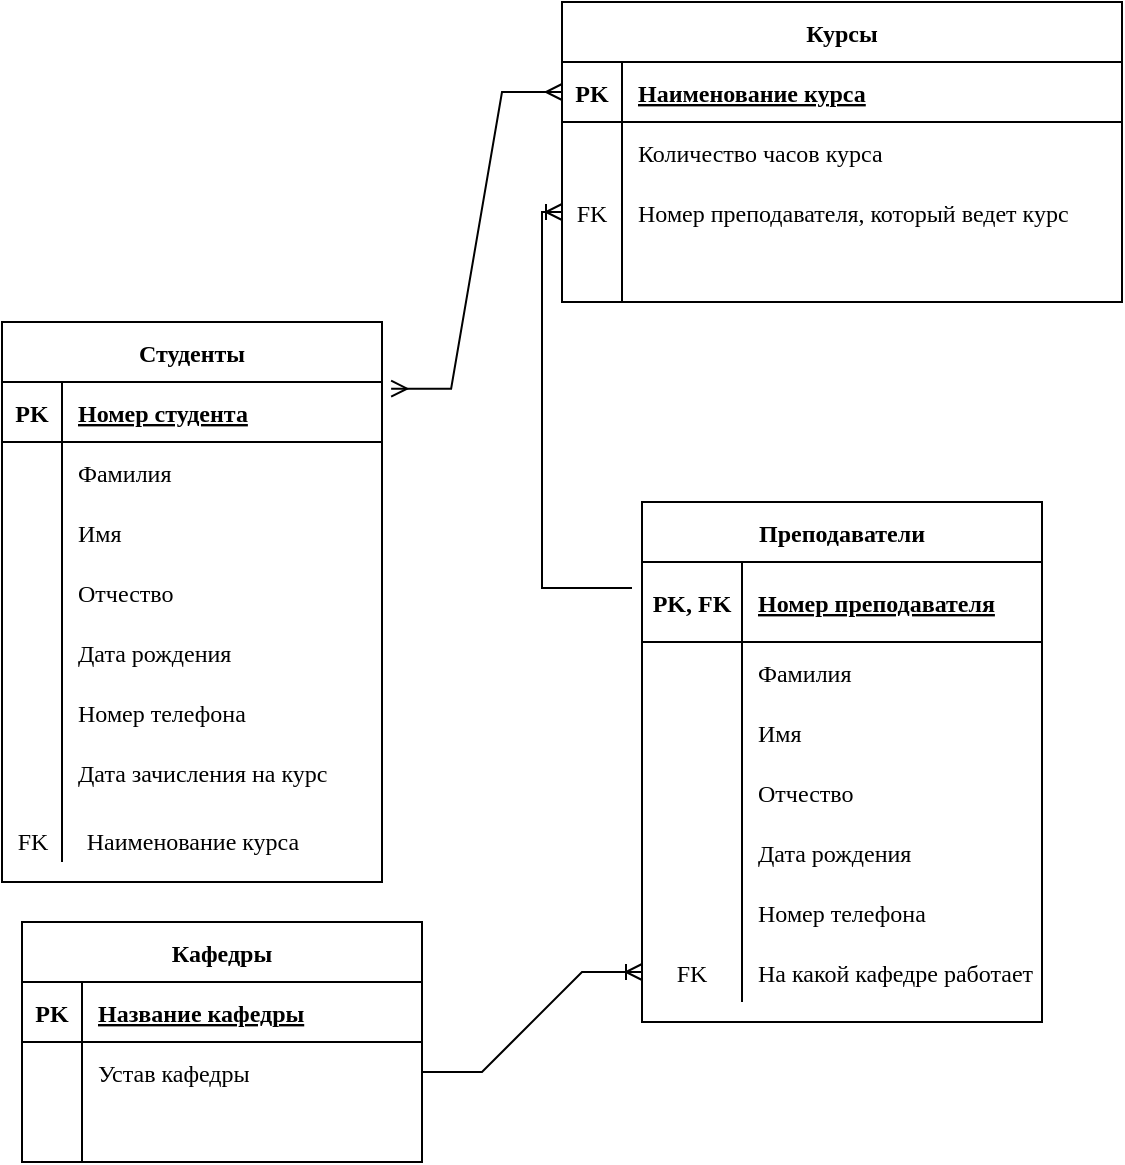 <mxfile version="17.1.3" pages="3"><diagram id="cwLa4FuOCBZbgvFJBk61" name="Задание 1"><mxGraphModel dx="746" dy="1640" grid="1" gridSize="10" guides="1" tooltips="1" connect="1" arrows="1" fold="1" page="1" pageScale="1" pageWidth="827" pageHeight="1169" math="0" shadow="0"><root><mxCell id="0"/><mxCell id="1" parent="0"/><mxCell id="NLeRXGfROZGsOEDTczKK-7" value="Студенты" style="shape=table;startSize=30;container=1;collapsible=1;childLayout=tableLayout;fixedRows=1;rowLines=0;fontStyle=1;align=center;resizeLast=1;fontFamily=Times New Roman;" vertex="1" parent="1"><mxGeometry x="40" y="130" width="190" height="280" as="geometry"/></mxCell><mxCell id="NLeRXGfROZGsOEDTczKK-8" value="" style="shape=tableRow;horizontal=0;startSize=0;swimlaneHead=0;swimlaneBody=0;fillColor=none;collapsible=0;dropTarget=0;points=[[0,0.5],[1,0.5]];portConstraint=eastwest;top=0;left=0;right=0;bottom=1;fontFamily=Times New Roman;" vertex="1" parent="NLeRXGfROZGsOEDTczKK-7"><mxGeometry y="30" width="190" height="30" as="geometry"/></mxCell><mxCell id="NLeRXGfROZGsOEDTczKK-9" value="PK" style="shape=partialRectangle;connectable=0;fillColor=none;top=0;left=0;bottom=0;right=0;fontStyle=1;overflow=hidden;fontFamily=Times New Roman;" vertex="1" parent="NLeRXGfROZGsOEDTczKK-8"><mxGeometry width="30" height="30" as="geometry"><mxRectangle width="30" height="30" as="alternateBounds"/></mxGeometry></mxCell><mxCell id="NLeRXGfROZGsOEDTczKK-10" value="Номер студента" style="shape=partialRectangle;connectable=0;fillColor=none;top=0;left=0;bottom=0;right=0;align=left;spacingLeft=6;fontStyle=5;overflow=hidden;fontFamily=Times New Roman;" vertex="1" parent="NLeRXGfROZGsOEDTczKK-8"><mxGeometry x="30" width="160" height="30" as="geometry"><mxRectangle width="160" height="30" as="alternateBounds"/></mxGeometry></mxCell><mxCell id="NLeRXGfROZGsOEDTczKK-17" value="" style="shape=tableRow;horizontal=0;startSize=0;swimlaneHead=0;swimlaneBody=0;fillColor=none;collapsible=0;dropTarget=0;points=[[0,0.5],[1,0.5]];portConstraint=eastwest;top=0;left=0;right=0;bottom=0;fontFamily=Times New Roman;" vertex="1" parent="NLeRXGfROZGsOEDTczKK-7"><mxGeometry y="60" width="190" height="30" as="geometry"/></mxCell><mxCell id="NLeRXGfROZGsOEDTczKK-18" value="" style="shape=partialRectangle;connectable=0;fillColor=none;top=0;left=0;bottom=0;right=0;editable=1;overflow=hidden;fontFamily=Times New Roman;" vertex="1" parent="NLeRXGfROZGsOEDTczKK-17"><mxGeometry width="30" height="30" as="geometry"><mxRectangle width="30" height="30" as="alternateBounds"/></mxGeometry></mxCell><mxCell id="NLeRXGfROZGsOEDTczKK-19" value="Фамилия" style="shape=partialRectangle;connectable=0;fillColor=none;top=0;left=0;bottom=0;right=0;align=left;spacingLeft=6;overflow=hidden;fontFamily=Times New Roman;" vertex="1" parent="NLeRXGfROZGsOEDTczKK-17"><mxGeometry x="30" width="160" height="30" as="geometry"><mxRectangle width="160" height="30" as="alternateBounds"/></mxGeometry></mxCell><mxCell id="NLeRXGfROZGsOEDTczKK-11" value="" style="shape=tableRow;horizontal=0;startSize=0;swimlaneHead=0;swimlaneBody=0;fillColor=none;collapsible=0;dropTarget=0;points=[[0,0.5],[1,0.5]];portConstraint=eastwest;top=0;left=0;right=0;bottom=0;fontFamily=Times New Roman;" vertex="1" parent="NLeRXGfROZGsOEDTczKK-7"><mxGeometry y="90" width="190" height="30" as="geometry"/></mxCell><mxCell id="NLeRXGfROZGsOEDTczKK-12" value="" style="shape=partialRectangle;connectable=0;fillColor=none;top=0;left=0;bottom=0;right=0;editable=1;overflow=hidden;fontFamily=Times New Roman;" vertex="1" parent="NLeRXGfROZGsOEDTczKK-11"><mxGeometry width="30" height="30" as="geometry"><mxRectangle width="30" height="30" as="alternateBounds"/></mxGeometry></mxCell><mxCell id="NLeRXGfROZGsOEDTczKK-13" value="Имя" style="shape=partialRectangle;connectable=0;fillColor=none;top=0;left=0;bottom=0;right=0;align=left;spacingLeft=6;overflow=hidden;fontFamily=Times New Roman;" vertex="1" parent="NLeRXGfROZGsOEDTczKK-11"><mxGeometry x="30" width="160" height="30" as="geometry"><mxRectangle width="160" height="30" as="alternateBounds"/></mxGeometry></mxCell><mxCell id="NLeRXGfROZGsOEDTczKK-14" value="" style="shape=tableRow;horizontal=0;startSize=0;swimlaneHead=0;swimlaneBody=0;fillColor=none;collapsible=0;dropTarget=0;points=[[0,0.5],[1,0.5]];portConstraint=eastwest;top=0;left=0;right=0;bottom=0;fontFamily=Times New Roman;" vertex="1" parent="NLeRXGfROZGsOEDTczKK-7"><mxGeometry y="120" width="190" height="30" as="geometry"/></mxCell><mxCell id="NLeRXGfROZGsOEDTczKK-15" value="" style="shape=partialRectangle;connectable=0;fillColor=none;top=0;left=0;bottom=0;right=0;editable=1;overflow=hidden;fontFamily=Times New Roman;" vertex="1" parent="NLeRXGfROZGsOEDTczKK-14"><mxGeometry width="30" height="30" as="geometry"><mxRectangle width="30" height="30" as="alternateBounds"/></mxGeometry></mxCell><mxCell id="NLeRXGfROZGsOEDTczKK-16" value="Отчество" style="shape=partialRectangle;connectable=0;fillColor=none;top=0;left=0;bottom=0;right=0;align=left;spacingLeft=6;overflow=hidden;fontFamily=Times New Roman;" vertex="1" parent="NLeRXGfROZGsOEDTczKK-14"><mxGeometry x="30" width="160" height="30" as="geometry"><mxRectangle width="160" height="30" as="alternateBounds"/></mxGeometry></mxCell><mxCell id="Wm57WfpyN9NkwH5EeZFr-12" style="shape=tableRow;horizontal=0;startSize=0;swimlaneHead=0;swimlaneBody=0;fillColor=none;collapsible=0;dropTarget=0;points=[[0,0.5],[1,0.5]];portConstraint=eastwest;top=0;left=0;right=0;bottom=0;fontFamily=Times New Roman;" vertex="1" parent="NLeRXGfROZGsOEDTczKK-7"><mxGeometry y="150" width="190" height="30" as="geometry"/></mxCell><mxCell id="Wm57WfpyN9NkwH5EeZFr-13" style="shape=partialRectangle;connectable=0;fillColor=none;top=0;left=0;bottom=0;right=0;editable=1;overflow=hidden;fontFamily=Times New Roman;" vertex="1" parent="Wm57WfpyN9NkwH5EeZFr-12"><mxGeometry width="30" height="30" as="geometry"><mxRectangle width="30" height="30" as="alternateBounds"/></mxGeometry></mxCell><mxCell id="Wm57WfpyN9NkwH5EeZFr-14" style="shape=partialRectangle;connectable=0;fillColor=none;top=0;left=0;bottom=0;right=0;align=left;spacingLeft=6;overflow=hidden;fontFamily=Times New Roman;" vertex="1" parent="Wm57WfpyN9NkwH5EeZFr-12"><mxGeometry x="30" width="160" height="30" as="geometry"><mxRectangle width="160" height="30" as="alternateBounds"/></mxGeometry></mxCell><mxCell id="Wm57WfpyN9NkwH5EeZFr-15" style="shape=tableRow;horizontal=0;startSize=0;swimlaneHead=0;swimlaneBody=0;fillColor=none;collapsible=0;dropTarget=0;points=[[0,0.5],[1,0.5]];portConstraint=eastwest;top=0;left=0;right=0;bottom=0;fontFamily=Times New Roman;" vertex="1" parent="NLeRXGfROZGsOEDTczKK-7"><mxGeometry y="180" width="190" height="30" as="geometry"/></mxCell><mxCell id="Wm57WfpyN9NkwH5EeZFr-16" style="shape=partialRectangle;connectable=0;fillColor=none;top=0;left=0;bottom=0;right=0;editable=1;overflow=hidden;fontFamily=Times New Roman;" vertex="1" parent="Wm57WfpyN9NkwH5EeZFr-15"><mxGeometry width="30" height="30" as="geometry"><mxRectangle width="30" height="30" as="alternateBounds"/></mxGeometry></mxCell><mxCell id="Wm57WfpyN9NkwH5EeZFr-17" style="shape=partialRectangle;connectable=0;fillColor=none;top=0;left=0;bottom=0;right=0;align=left;spacingLeft=6;overflow=hidden;fontFamily=Times New Roman;" vertex="1" parent="Wm57WfpyN9NkwH5EeZFr-15"><mxGeometry x="30" width="160" height="30" as="geometry"><mxRectangle width="160" height="30" as="alternateBounds"/></mxGeometry></mxCell><mxCell id="Wm57WfpyN9NkwH5EeZFr-18" style="shape=tableRow;horizontal=0;startSize=0;swimlaneHead=0;swimlaneBody=0;fillColor=none;collapsible=0;dropTarget=0;points=[[0,0.5],[1,0.5]];portConstraint=eastwest;top=0;left=0;right=0;bottom=0;fontFamily=Times New Roman;" vertex="1" parent="NLeRXGfROZGsOEDTczKK-7"><mxGeometry y="210" width="190" height="30" as="geometry"/></mxCell><mxCell id="Wm57WfpyN9NkwH5EeZFr-19" style="shape=partialRectangle;connectable=0;fillColor=none;top=0;left=0;bottom=0;right=0;editable=1;overflow=hidden;fontFamily=Times New Roman;" vertex="1" parent="Wm57WfpyN9NkwH5EeZFr-18"><mxGeometry width="30" height="30" as="geometry"><mxRectangle width="30" height="30" as="alternateBounds"/></mxGeometry></mxCell><mxCell id="Wm57WfpyN9NkwH5EeZFr-20" style="shape=partialRectangle;connectable=0;fillColor=none;top=0;left=0;bottom=0;right=0;align=left;spacingLeft=6;overflow=hidden;fontFamily=Times New Roman;" vertex="1" parent="Wm57WfpyN9NkwH5EeZFr-18"><mxGeometry x="30" width="160" height="30" as="geometry"><mxRectangle width="160" height="30" as="alternateBounds"/></mxGeometry></mxCell><mxCell id="Wm57WfpyN9NkwH5EeZFr-21" style="shape=tableRow;horizontal=0;startSize=0;swimlaneHead=0;swimlaneBody=0;fillColor=none;collapsible=0;dropTarget=0;points=[[0,0.5],[1,0.5]];portConstraint=eastwest;top=0;left=0;right=0;bottom=0;fontFamily=Times New Roman;" vertex="1" parent="NLeRXGfROZGsOEDTczKK-7"><mxGeometry y="240" width="190" height="30" as="geometry"/></mxCell><mxCell id="Wm57WfpyN9NkwH5EeZFr-22" style="shape=partialRectangle;connectable=0;fillColor=none;top=0;left=0;bottom=0;right=0;editable=1;overflow=hidden;fontFamily=Times New Roman;" vertex="1" parent="Wm57WfpyN9NkwH5EeZFr-21"><mxGeometry width="30" height="30" as="geometry"><mxRectangle width="30" height="30" as="alternateBounds"/></mxGeometry></mxCell><mxCell id="Wm57WfpyN9NkwH5EeZFr-23" style="shape=partialRectangle;connectable=0;fillColor=none;top=0;left=0;bottom=0;right=0;align=left;spacingLeft=6;overflow=hidden;fontFamily=Times New Roman;" vertex="1" parent="Wm57WfpyN9NkwH5EeZFr-21"><mxGeometry x="30" width="160" height="30" as="geometry"><mxRectangle width="160" height="30" as="alternateBounds"/></mxGeometry></mxCell><mxCell id="NLeRXGfROZGsOEDTczKK-20" value="Преподаватели" style="shape=table;startSize=30;container=1;collapsible=1;childLayout=tableLayout;fixedRows=1;rowLines=0;fontStyle=1;align=center;resizeLast=1;fontFamily=Times New Roman;" vertex="1" parent="1"><mxGeometry x="360" y="220" width="200" height="260" as="geometry"/></mxCell><mxCell id="NLeRXGfROZGsOEDTczKK-21" value="" style="shape=tableRow;horizontal=0;startSize=0;swimlaneHead=0;swimlaneBody=0;fillColor=none;collapsible=0;dropTarget=0;points=[[0,0.5],[1,0.5]];portConstraint=eastwest;top=0;left=0;right=0;bottom=1;fontFamily=Times New Roman;" vertex="1" parent="NLeRXGfROZGsOEDTczKK-20"><mxGeometry y="30" width="200" height="40" as="geometry"/></mxCell><mxCell id="NLeRXGfROZGsOEDTczKK-22" value="PK, FK" style="shape=partialRectangle;connectable=0;fillColor=none;top=0;left=0;bottom=0;right=0;fontStyle=1;overflow=hidden;fontFamily=Times New Roman;" vertex="1" parent="NLeRXGfROZGsOEDTczKK-21"><mxGeometry width="50" height="40" as="geometry"><mxRectangle width="50" height="40" as="alternateBounds"/></mxGeometry></mxCell><mxCell id="NLeRXGfROZGsOEDTczKK-23" value="Номер преподавателя" style="shape=partialRectangle;connectable=0;fillColor=none;top=0;left=0;bottom=0;right=0;align=left;spacingLeft=6;fontStyle=5;overflow=hidden;fontFamily=Times New Roman;" vertex="1" parent="NLeRXGfROZGsOEDTczKK-21"><mxGeometry x="50" width="150" height="40" as="geometry"><mxRectangle width="150" height="40" as="alternateBounds"/></mxGeometry></mxCell><mxCell id="Wm57WfpyN9NkwH5EeZFr-24" style="shape=tableRow;horizontal=0;startSize=0;swimlaneHead=0;swimlaneBody=0;fillColor=none;collapsible=0;dropTarget=0;points=[[0,0.5],[1,0.5]];portConstraint=eastwest;top=0;left=0;right=0;bottom=0;fontFamily=Times New Roman;" vertex="1" parent="NLeRXGfROZGsOEDTczKK-20"><mxGeometry y="70" width="200" height="30" as="geometry"/></mxCell><mxCell id="Wm57WfpyN9NkwH5EeZFr-25" style="shape=partialRectangle;connectable=0;fillColor=none;top=0;left=0;bottom=0;right=0;editable=1;overflow=hidden;fontFamily=Times New Roman;" vertex="1" parent="Wm57WfpyN9NkwH5EeZFr-24"><mxGeometry width="50" height="30" as="geometry"><mxRectangle width="50" height="30" as="alternateBounds"/></mxGeometry></mxCell><mxCell id="Wm57WfpyN9NkwH5EeZFr-26" value="Фамилия" style="shape=partialRectangle;connectable=0;fillColor=none;top=0;left=0;bottom=0;right=0;align=left;spacingLeft=6;overflow=hidden;fontFamily=Times New Roman;" vertex="1" parent="Wm57WfpyN9NkwH5EeZFr-24"><mxGeometry x="50" width="150" height="30" as="geometry"><mxRectangle width="150" height="30" as="alternateBounds"/></mxGeometry></mxCell><mxCell id="Wm57WfpyN9NkwH5EeZFr-27" style="shape=tableRow;horizontal=0;startSize=0;swimlaneHead=0;swimlaneBody=0;fillColor=none;collapsible=0;dropTarget=0;points=[[0,0.5],[1,0.5]];portConstraint=eastwest;top=0;left=0;right=0;bottom=0;fontFamily=Times New Roman;" vertex="1" parent="NLeRXGfROZGsOEDTczKK-20"><mxGeometry y="100" width="200" height="30" as="geometry"/></mxCell><mxCell id="Wm57WfpyN9NkwH5EeZFr-28" style="shape=partialRectangle;connectable=0;fillColor=none;top=0;left=0;bottom=0;right=0;editable=1;overflow=hidden;fontFamily=Times New Roman;" vertex="1" parent="Wm57WfpyN9NkwH5EeZFr-27"><mxGeometry width="50" height="30" as="geometry"><mxRectangle width="50" height="30" as="alternateBounds"/></mxGeometry></mxCell><mxCell id="Wm57WfpyN9NkwH5EeZFr-29" value="Имя" style="shape=partialRectangle;connectable=0;fillColor=none;top=0;left=0;bottom=0;right=0;align=left;spacingLeft=6;overflow=hidden;fontFamily=Times New Roman;" vertex="1" parent="Wm57WfpyN9NkwH5EeZFr-27"><mxGeometry x="50" width="150" height="30" as="geometry"><mxRectangle width="150" height="30" as="alternateBounds"/></mxGeometry></mxCell><mxCell id="Wm57WfpyN9NkwH5EeZFr-30" style="shape=tableRow;horizontal=0;startSize=0;swimlaneHead=0;swimlaneBody=0;fillColor=none;collapsible=0;dropTarget=0;points=[[0,0.5],[1,0.5]];portConstraint=eastwest;top=0;left=0;right=0;bottom=0;fontFamily=Times New Roman;" vertex="1" parent="NLeRXGfROZGsOEDTczKK-20"><mxGeometry y="130" width="200" height="30" as="geometry"/></mxCell><mxCell id="Wm57WfpyN9NkwH5EeZFr-31" style="shape=partialRectangle;connectable=0;fillColor=none;top=0;left=0;bottom=0;right=0;editable=1;overflow=hidden;fontFamily=Times New Roman;" vertex="1" parent="Wm57WfpyN9NkwH5EeZFr-30"><mxGeometry width="50" height="30" as="geometry"><mxRectangle width="50" height="30" as="alternateBounds"/></mxGeometry></mxCell><mxCell id="Wm57WfpyN9NkwH5EeZFr-32" value="Отчество" style="shape=partialRectangle;connectable=0;fillColor=none;top=0;left=0;bottom=0;right=0;align=left;spacingLeft=6;overflow=hidden;fontFamily=Times New Roman;" vertex="1" parent="Wm57WfpyN9NkwH5EeZFr-30"><mxGeometry x="50" width="150" height="30" as="geometry"><mxRectangle width="150" height="30" as="alternateBounds"/></mxGeometry></mxCell><mxCell id="NLeRXGfROZGsOEDTczKK-24" value="" style="shape=tableRow;horizontal=0;startSize=0;swimlaneHead=0;swimlaneBody=0;fillColor=none;collapsible=0;dropTarget=0;points=[[0,0.5],[1,0.5]];portConstraint=eastwest;top=0;left=0;right=0;bottom=0;fontFamily=Times New Roman;" vertex="1" parent="NLeRXGfROZGsOEDTczKK-20"><mxGeometry y="160" width="200" height="30" as="geometry"/></mxCell><mxCell id="NLeRXGfROZGsOEDTczKK-25" value="" style="shape=partialRectangle;connectable=0;fillColor=none;top=0;left=0;bottom=0;right=0;editable=1;overflow=hidden;fontFamily=Times New Roman;" vertex="1" parent="NLeRXGfROZGsOEDTczKK-24"><mxGeometry width="50" height="30" as="geometry"><mxRectangle width="50" height="30" as="alternateBounds"/></mxGeometry></mxCell><mxCell id="NLeRXGfROZGsOEDTczKK-26" value="Дата рождения" style="shape=partialRectangle;connectable=0;fillColor=none;top=0;left=0;bottom=0;right=0;align=left;spacingLeft=6;overflow=hidden;fontFamily=Times New Roman;" vertex="1" parent="NLeRXGfROZGsOEDTczKK-24"><mxGeometry x="50" width="150" height="30" as="geometry"><mxRectangle width="150" height="30" as="alternateBounds"/></mxGeometry></mxCell><mxCell id="NLeRXGfROZGsOEDTczKK-27" value="" style="shape=tableRow;horizontal=0;startSize=0;swimlaneHead=0;swimlaneBody=0;fillColor=none;collapsible=0;dropTarget=0;points=[[0,0.5],[1,0.5]];portConstraint=eastwest;top=0;left=0;right=0;bottom=0;fontFamily=Times New Roman;" vertex="1" parent="NLeRXGfROZGsOEDTczKK-20"><mxGeometry y="190" width="200" height="30" as="geometry"/></mxCell><mxCell id="NLeRXGfROZGsOEDTczKK-28" value="" style="shape=partialRectangle;connectable=0;fillColor=none;top=0;left=0;bottom=0;right=0;editable=1;overflow=hidden;fontFamily=Times New Roman;" vertex="1" parent="NLeRXGfROZGsOEDTczKK-27"><mxGeometry width="50" height="30" as="geometry"><mxRectangle width="50" height="30" as="alternateBounds"/></mxGeometry></mxCell><mxCell id="NLeRXGfROZGsOEDTczKK-29" value="Номер телефона" style="shape=partialRectangle;connectable=0;fillColor=none;top=0;left=0;bottom=0;right=0;align=left;spacingLeft=6;overflow=hidden;fontFamily=Times New Roman;" vertex="1" parent="NLeRXGfROZGsOEDTczKK-27"><mxGeometry x="50" width="150" height="30" as="geometry"><mxRectangle width="150" height="30" as="alternateBounds"/></mxGeometry></mxCell><mxCell id="NLeRXGfROZGsOEDTczKK-30" value="" style="shape=tableRow;horizontal=0;startSize=0;swimlaneHead=0;swimlaneBody=0;fillColor=none;collapsible=0;dropTarget=0;points=[[0,0.5],[1,0.5]];portConstraint=eastwest;top=0;left=0;right=0;bottom=0;fontFamily=Times New Roman;" vertex="1" parent="NLeRXGfROZGsOEDTczKK-20"><mxGeometry y="220" width="200" height="30" as="geometry"/></mxCell><mxCell id="NLeRXGfROZGsOEDTczKK-31" value="FK" style="shape=partialRectangle;connectable=0;fillColor=none;top=0;left=0;bottom=0;right=0;editable=1;overflow=hidden;fontFamily=Times New Roman;" vertex="1" parent="NLeRXGfROZGsOEDTczKK-30"><mxGeometry width="50" height="30" as="geometry"><mxRectangle width="50" height="30" as="alternateBounds"/></mxGeometry></mxCell><mxCell id="NLeRXGfROZGsOEDTczKK-32" value="На какой кафедре работает" style="shape=partialRectangle;connectable=0;fillColor=none;top=0;left=0;bottom=0;right=0;align=left;spacingLeft=6;overflow=hidden;fontFamily=Times New Roman;" vertex="1" parent="NLeRXGfROZGsOEDTczKK-30"><mxGeometry x="50" width="150" height="30" as="geometry"><mxRectangle width="150" height="30" as="alternateBounds"/></mxGeometry></mxCell><mxCell id="NLeRXGfROZGsOEDTczKK-33" value="Кафедры" style="shape=table;startSize=30;container=1;collapsible=1;childLayout=tableLayout;fixedRows=1;rowLines=0;fontStyle=1;align=center;resizeLast=1;fontFamily=Times New Roman;" vertex="1" parent="1"><mxGeometry x="50" y="430" width="200" height="120" as="geometry"/></mxCell><mxCell id="NLeRXGfROZGsOEDTczKK-34" value="" style="shape=tableRow;horizontal=0;startSize=0;swimlaneHead=0;swimlaneBody=0;fillColor=none;collapsible=0;dropTarget=0;points=[[0,0.5],[1,0.5]];portConstraint=eastwest;top=0;left=0;right=0;bottom=1;fontFamily=Times New Roman;" vertex="1" parent="NLeRXGfROZGsOEDTczKK-33"><mxGeometry y="30" width="200" height="30" as="geometry"/></mxCell><mxCell id="NLeRXGfROZGsOEDTczKK-35" value="PK" style="shape=partialRectangle;connectable=0;fillColor=none;top=0;left=0;bottom=0;right=0;fontStyle=1;overflow=hidden;fontFamily=Times New Roman;" vertex="1" parent="NLeRXGfROZGsOEDTczKK-34"><mxGeometry width="30" height="30" as="geometry"><mxRectangle width="30" height="30" as="alternateBounds"/></mxGeometry></mxCell><mxCell id="NLeRXGfROZGsOEDTczKK-36" value="Название кафедры" style="shape=partialRectangle;connectable=0;fillColor=none;top=0;left=0;bottom=0;right=0;align=left;spacingLeft=6;fontStyle=5;overflow=hidden;fontFamily=Times New Roman;" vertex="1" parent="NLeRXGfROZGsOEDTczKK-34"><mxGeometry x="30" width="170" height="30" as="geometry"><mxRectangle width="170" height="30" as="alternateBounds"/></mxGeometry></mxCell><mxCell id="NLeRXGfROZGsOEDTczKK-37" value="" style="shape=tableRow;horizontal=0;startSize=0;swimlaneHead=0;swimlaneBody=0;fillColor=none;collapsible=0;dropTarget=0;points=[[0,0.5],[1,0.5]];portConstraint=eastwest;top=0;left=0;right=0;bottom=0;fontFamily=Times New Roman;" vertex="1" parent="NLeRXGfROZGsOEDTczKK-33"><mxGeometry y="60" width="200" height="30" as="geometry"/></mxCell><mxCell id="NLeRXGfROZGsOEDTczKK-38" value="" style="shape=partialRectangle;connectable=0;fillColor=none;top=0;left=0;bottom=0;right=0;editable=1;overflow=hidden;fontFamily=Times New Roman;" vertex="1" parent="NLeRXGfROZGsOEDTczKK-37"><mxGeometry width="30" height="30" as="geometry"><mxRectangle width="30" height="30" as="alternateBounds"/></mxGeometry></mxCell><mxCell id="NLeRXGfROZGsOEDTczKK-39" value="Устав кафедры" style="shape=partialRectangle;connectable=0;fillColor=none;top=0;left=0;bottom=0;right=0;align=left;spacingLeft=6;overflow=hidden;fontFamily=Times New Roman;" vertex="1" parent="NLeRXGfROZGsOEDTczKK-37"><mxGeometry x="30" width="170" height="30" as="geometry"><mxRectangle width="170" height="30" as="alternateBounds"/></mxGeometry></mxCell><mxCell id="NLeRXGfROZGsOEDTczKK-43" value="" style="shape=tableRow;horizontal=0;startSize=0;swimlaneHead=0;swimlaneBody=0;fillColor=none;collapsible=0;dropTarget=0;points=[[0,0.5],[1,0.5]];portConstraint=eastwest;top=0;left=0;right=0;bottom=0;fontFamily=Times New Roman;" vertex="1" parent="NLeRXGfROZGsOEDTczKK-33"><mxGeometry y="90" width="200" height="30" as="geometry"/></mxCell><mxCell id="NLeRXGfROZGsOEDTczKK-44" value="" style="shape=partialRectangle;connectable=0;fillColor=none;top=0;left=0;bottom=0;right=0;editable=1;overflow=hidden;fontFamily=Times New Roman;" vertex="1" parent="NLeRXGfROZGsOEDTczKK-43"><mxGeometry width="30" height="30" as="geometry"><mxRectangle width="30" height="30" as="alternateBounds"/></mxGeometry></mxCell><mxCell id="NLeRXGfROZGsOEDTczKK-45" value="" style="shape=partialRectangle;connectable=0;fillColor=none;top=0;left=0;bottom=0;right=0;align=left;spacingLeft=6;overflow=hidden;fontFamily=Times New Roman;" vertex="1" parent="NLeRXGfROZGsOEDTczKK-43"><mxGeometry x="30" width="170" height="30" as="geometry"><mxRectangle width="170" height="30" as="alternateBounds"/></mxGeometry></mxCell><mxCell id="NLeRXGfROZGsOEDTczKK-46" value="Курсы" style="shape=table;startSize=30;container=1;collapsible=1;childLayout=tableLayout;fixedRows=1;rowLines=0;fontStyle=1;align=center;resizeLast=1;fontFamily=Times New Roman;" vertex="1" parent="1"><mxGeometry x="320" y="-30" width="280" height="150" as="geometry"/></mxCell><mxCell id="NLeRXGfROZGsOEDTczKK-47" value="" style="shape=tableRow;horizontal=0;startSize=0;swimlaneHead=0;swimlaneBody=0;fillColor=none;collapsible=0;dropTarget=0;points=[[0,0.5],[1,0.5]];portConstraint=eastwest;top=0;left=0;right=0;bottom=1;fontFamily=Times New Roman;" vertex="1" parent="NLeRXGfROZGsOEDTczKK-46"><mxGeometry y="30" width="280" height="30" as="geometry"/></mxCell><mxCell id="NLeRXGfROZGsOEDTczKK-48" value="PK" style="shape=partialRectangle;connectable=0;fillColor=none;top=0;left=0;bottom=0;right=0;fontStyle=1;overflow=hidden;fontFamily=Times New Roman;" vertex="1" parent="NLeRXGfROZGsOEDTczKK-47"><mxGeometry width="30" height="30" as="geometry"><mxRectangle width="30" height="30" as="alternateBounds"/></mxGeometry></mxCell><mxCell id="NLeRXGfROZGsOEDTczKK-49" value="Наименование курса" style="shape=partialRectangle;connectable=0;fillColor=none;top=0;left=0;bottom=0;right=0;align=left;spacingLeft=6;fontStyle=5;overflow=hidden;fontFamily=Times New Roman;" vertex="1" parent="NLeRXGfROZGsOEDTczKK-47"><mxGeometry x="30" width="250" height="30" as="geometry"><mxRectangle width="250" height="30" as="alternateBounds"/></mxGeometry></mxCell><mxCell id="NLeRXGfROZGsOEDTczKK-50" value="" style="shape=tableRow;horizontal=0;startSize=0;swimlaneHead=0;swimlaneBody=0;fillColor=none;collapsible=0;dropTarget=0;points=[[0,0.5],[1,0.5]];portConstraint=eastwest;top=0;left=0;right=0;bottom=0;fontFamily=Times New Roman;" vertex="1" parent="NLeRXGfROZGsOEDTczKK-46"><mxGeometry y="60" width="280" height="30" as="geometry"/></mxCell><mxCell id="NLeRXGfROZGsOEDTczKK-51" value="" style="shape=partialRectangle;connectable=0;fillColor=none;top=0;left=0;bottom=0;right=0;editable=1;overflow=hidden;fontFamily=Times New Roman;" vertex="1" parent="NLeRXGfROZGsOEDTczKK-50"><mxGeometry width="30" height="30" as="geometry"><mxRectangle width="30" height="30" as="alternateBounds"/></mxGeometry></mxCell><mxCell id="NLeRXGfROZGsOEDTczKK-52" value="Количество часов курса" style="shape=partialRectangle;connectable=0;fillColor=none;top=0;left=0;bottom=0;right=0;align=left;spacingLeft=6;overflow=hidden;fontFamily=Times New Roman;" vertex="1" parent="NLeRXGfROZGsOEDTczKK-50"><mxGeometry x="30" width="250" height="30" as="geometry"><mxRectangle width="250" height="30" as="alternateBounds"/></mxGeometry></mxCell><mxCell id="NLeRXGfROZGsOEDTczKK-53" value="" style="shape=tableRow;horizontal=0;startSize=0;swimlaneHead=0;swimlaneBody=0;fillColor=none;collapsible=0;dropTarget=0;points=[[0,0.5],[1,0.5]];portConstraint=eastwest;top=0;left=0;right=0;bottom=0;fontFamily=Times New Roman;" vertex="1" parent="NLeRXGfROZGsOEDTczKK-46"><mxGeometry y="90" width="280" height="30" as="geometry"/></mxCell><mxCell id="NLeRXGfROZGsOEDTczKK-54" value="FK" style="shape=partialRectangle;connectable=0;fillColor=none;top=0;left=0;bottom=0;right=0;editable=1;overflow=hidden;fontFamily=Times New Roman;" vertex="1" parent="NLeRXGfROZGsOEDTczKK-53"><mxGeometry width="30" height="30" as="geometry"><mxRectangle width="30" height="30" as="alternateBounds"/></mxGeometry></mxCell><mxCell id="NLeRXGfROZGsOEDTczKK-55" value="Номер преподавателя, который ведет курс" style="shape=partialRectangle;connectable=0;fillColor=none;top=0;left=0;bottom=0;right=0;align=left;spacingLeft=6;overflow=hidden;fontFamily=Times New Roman;" vertex="1" parent="NLeRXGfROZGsOEDTczKK-53"><mxGeometry x="30" width="250" height="30" as="geometry"><mxRectangle width="250" height="30" as="alternateBounds"/></mxGeometry></mxCell><mxCell id="NLeRXGfROZGsOEDTczKK-56" value="" style="shape=tableRow;horizontal=0;startSize=0;swimlaneHead=0;swimlaneBody=0;fillColor=none;collapsible=0;dropTarget=0;points=[[0,0.5],[1,0.5]];portConstraint=eastwest;top=0;left=0;right=0;bottom=0;fontFamily=Times New Roman;" vertex="1" parent="NLeRXGfROZGsOEDTczKK-46"><mxGeometry y="120" width="280" height="30" as="geometry"/></mxCell><mxCell id="NLeRXGfROZGsOEDTczKK-57" value="" style="shape=partialRectangle;connectable=0;fillColor=none;top=0;left=0;bottom=0;right=0;editable=1;overflow=hidden;fontFamily=Times New Roman;" vertex="1" parent="NLeRXGfROZGsOEDTczKK-56"><mxGeometry width="30" height="30" as="geometry"><mxRectangle width="30" height="30" as="alternateBounds"/></mxGeometry></mxCell><mxCell id="NLeRXGfROZGsOEDTczKK-58" value="" style="shape=partialRectangle;connectable=0;fillColor=none;top=0;left=0;bottom=0;right=0;align=left;spacingLeft=6;overflow=hidden;fontFamily=Times New Roman;" vertex="1" parent="NLeRXGfROZGsOEDTczKK-56"><mxGeometry x="30" width="250" height="30" as="geometry"><mxRectangle width="250" height="30" as="alternateBounds"/></mxGeometry></mxCell><mxCell id="NLeRXGfROZGsOEDTczKK-61" value="" style="edgeStyle=entityRelationEdgeStyle;fontSize=12;html=1;endArrow=ERmany;startArrow=ERmany;rounded=0;fontFamily=Times New Roman;exitX=1.024;exitY=0.119;exitDx=0;exitDy=0;exitPerimeter=0;entryX=0;entryY=0.5;entryDx=0;entryDy=0;" edge="1" parent="1" source="NLeRXGfROZGsOEDTczKK-7" target="NLeRXGfROZGsOEDTczKK-47"><mxGeometry width="100" height="100" relative="1" as="geometry"><mxPoint x="220" y="180" as="sourcePoint"/><mxPoint x="320" y="80" as="targetPoint"/></mxGeometry></mxCell><mxCell id="NLeRXGfROZGsOEDTczKK-63" value="" style="edgeStyle=entityRelationEdgeStyle;fontSize=12;html=1;endArrow=ERoneToMany;rounded=0;fontFamily=Times New Roman;entryX=0;entryY=0.5;entryDx=0;entryDy=0;exitX=1;exitY=0.5;exitDx=0;exitDy=0;" edge="1" parent="1" source="NLeRXGfROZGsOEDTczKK-37" target="NLeRXGfROZGsOEDTczKK-30"><mxGeometry width="100" height="100" relative="1" as="geometry"><mxPoint x="600" y="70" as="sourcePoint"/><mxPoint x="650" y="330" as="targetPoint"/></mxGeometry></mxCell><mxCell id="Wm57WfpyN9NkwH5EeZFr-2" value="Наименование курса" style="text;html=1;align=center;verticalAlign=middle;resizable=0;points=[];autosize=1;strokeColor=none;fillColor=none;fontFamily=Times New Roman;" vertex="1" parent="1"><mxGeometry x="75" y="380" width="120" height="20" as="geometry"/></mxCell><mxCell id="Wm57WfpyN9NkwH5EeZFr-3" value="FK" style="text;html=1;align=center;verticalAlign=middle;resizable=0;points=[];autosize=1;strokeColor=none;fillColor=none;fontFamily=Times New Roman;" vertex="1" parent="1"><mxGeometry x="40" y="380" width="30" height="20" as="geometry"/></mxCell><mxCell id="Wm57WfpyN9NkwH5EeZFr-4" value="" style="shape=tableRow;horizontal=0;startSize=0;swimlaneHead=0;swimlaneBody=0;fillColor=none;collapsible=0;dropTarget=0;points=[[0,0.5],[1,0.5]];portConstraint=eastwest;top=0;left=0;right=0;bottom=0;fontFamily=Times New Roman;" vertex="1" parent="1"><mxGeometry x="40" y="340" width="170" height="30" as="geometry"/></mxCell><mxCell id="Wm57WfpyN9NkwH5EeZFr-5" value="" style="shape=partialRectangle;connectable=0;fillColor=none;top=0;left=0;bottom=0;right=0;editable=1;overflow=hidden;fontFamily=Times New Roman;" vertex="1" parent="Wm57WfpyN9NkwH5EeZFr-4"><mxGeometry width="30" height="30" as="geometry"><mxRectangle width="30" height="30" as="alternateBounds"/></mxGeometry></mxCell><mxCell id="Wm57WfpyN9NkwH5EeZFr-7" value="Дата рождения" style="shape=partialRectangle;connectable=0;fillColor=none;top=0;left=0;bottom=0;right=0;align=left;spacingLeft=6;overflow=hidden;fontFamily=Times New Roman;" vertex="1" parent="1"><mxGeometry x="70" y="280" width="140" height="30" as="geometry"><mxRectangle width="140" height="30" as="alternateBounds"/></mxGeometry></mxCell><mxCell id="Wm57WfpyN9NkwH5EeZFr-8" value="Дата зачисления на курс" style="shape=partialRectangle;connectable=0;fillColor=none;top=0;left=0;bottom=0;right=0;align=left;spacingLeft=6;overflow=hidden;fontFamily=Times New Roman;" vertex="1" parent="1"><mxGeometry x="70" y="340" width="160" height="30" as="geometry"><mxRectangle width="160" height="30" as="alternateBounds"/></mxGeometry></mxCell><mxCell id="Wm57WfpyN9NkwH5EeZFr-6" value="Номер телефона" style="shape=partialRectangle;connectable=0;fillColor=none;top=0;left=0;bottom=0;right=0;align=left;spacingLeft=6;overflow=hidden;fontFamily=Times New Roman;" vertex="1" parent="1"><mxGeometry x="70" y="310" width="140" height="30" as="geometry"><mxRectangle width="140" height="30" as="alternateBounds"/></mxGeometry></mxCell><mxCell id="NLeRXGfROZGsOEDTczKK-62" value="" style="edgeStyle=orthogonalEdgeStyle;fontSize=12;html=1;endArrow=ERoneToMany;rounded=0;fontFamily=Times New Roman;exitX=-0.025;exitY=0.325;exitDx=0;exitDy=0;entryX=0;entryY=0.5;entryDx=0;entryDy=0;elbow=vertical;exitPerimeter=0;" edge="1" parent="1" source="NLeRXGfROZGsOEDTczKK-21" target="NLeRXGfROZGsOEDTczKK-53"><mxGeometry width="100" height="100" relative="1" as="geometry"><mxPoint x="620" y="-45" as="sourcePoint"/><mxPoint x="560" y="165" as="targetPoint"/></mxGeometry></mxCell></root></mxGraphModel></diagram><diagram id="hzflqToHMT2PQhOqcmeb" name="Задание 2"><mxGraphModel dx="1573" dy="1640" grid="1" gridSize="10" guides="1" tooltips="1" connect="1" arrows="1" fold="1" page="1" pageScale="1" pageWidth="827" pageHeight="1169" math="0" shadow="0"><root><mxCell id="PdTpoY_IG2slbeSk85jh-0"/><mxCell id="PdTpoY_IG2slbeSk85jh-1" parent="PdTpoY_IG2slbeSk85jh-0"/><mxCell id="8au662lKnTGPYEbbPA2C-0" value="Студенты" style="shape=table;startSize=30;container=1;collapsible=1;childLayout=tableLayout;fixedRows=1;rowLines=0;fontStyle=1;align=center;resizeLast=1;fontFamily=Times New Roman;" vertex="1" parent="PdTpoY_IG2slbeSk85jh-1"><mxGeometry x="40" y="130" width="190" height="280" as="geometry"/></mxCell><mxCell id="8au662lKnTGPYEbbPA2C-1" value="" style="shape=tableRow;horizontal=0;startSize=0;swimlaneHead=0;swimlaneBody=0;fillColor=none;collapsible=0;dropTarget=0;points=[[0,0.5],[1,0.5]];portConstraint=eastwest;top=0;left=0;right=0;bottom=1;fontFamily=Times New Roman;" vertex="1" parent="8au662lKnTGPYEbbPA2C-0"><mxGeometry y="30" width="190" height="30" as="geometry"/></mxCell><mxCell id="8au662lKnTGPYEbbPA2C-2" value="PK" style="shape=partialRectangle;connectable=0;fillColor=none;top=0;left=0;bottom=0;right=0;fontStyle=1;overflow=hidden;fontFamily=Times New Roman;" vertex="1" parent="8au662lKnTGPYEbbPA2C-1"><mxGeometry width="30" height="30" as="geometry"><mxRectangle width="30" height="30" as="alternateBounds"/></mxGeometry></mxCell><mxCell id="8au662lKnTGPYEbbPA2C-3" value="Номер студента" style="shape=partialRectangle;connectable=0;fillColor=none;top=0;left=0;bottom=0;right=0;align=left;spacingLeft=6;fontStyle=5;overflow=hidden;fontFamily=Times New Roman;" vertex="1" parent="8au662lKnTGPYEbbPA2C-1"><mxGeometry x="30" width="160" height="30" as="geometry"><mxRectangle width="160" height="30" as="alternateBounds"/></mxGeometry></mxCell><mxCell id="8au662lKnTGPYEbbPA2C-4" value="" style="shape=tableRow;horizontal=0;startSize=0;swimlaneHead=0;swimlaneBody=0;fillColor=none;collapsible=0;dropTarget=0;points=[[0,0.5],[1,0.5]];portConstraint=eastwest;top=0;left=0;right=0;bottom=0;fontFamily=Times New Roman;" vertex="1" parent="8au662lKnTGPYEbbPA2C-0"><mxGeometry y="60" width="190" height="30" as="geometry"/></mxCell><mxCell id="8au662lKnTGPYEbbPA2C-5" value="" style="shape=partialRectangle;connectable=0;fillColor=none;top=0;left=0;bottom=0;right=0;editable=1;overflow=hidden;fontFamily=Times New Roman;" vertex="1" parent="8au662lKnTGPYEbbPA2C-4"><mxGeometry width="30" height="30" as="geometry"><mxRectangle width="30" height="30" as="alternateBounds"/></mxGeometry></mxCell><mxCell id="8au662lKnTGPYEbbPA2C-6" value="Фамилия" style="shape=partialRectangle;connectable=0;fillColor=none;top=0;left=0;bottom=0;right=0;align=left;spacingLeft=6;overflow=hidden;fontFamily=Times New Roman;" vertex="1" parent="8au662lKnTGPYEbbPA2C-4"><mxGeometry x="30" width="160" height="30" as="geometry"><mxRectangle width="160" height="30" as="alternateBounds"/></mxGeometry></mxCell><mxCell id="8au662lKnTGPYEbbPA2C-7" value="" style="shape=tableRow;horizontal=0;startSize=0;swimlaneHead=0;swimlaneBody=0;fillColor=none;collapsible=0;dropTarget=0;points=[[0,0.5],[1,0.5]];portConstraint=eastwest;top=0;left=0;right=0;bottom=0;fontFamily=Times New Roman;" vertex="1" parent="8au662lKnTGPYEbbPA2C-0"><mxGeometry y="90" width="190" height="30" as="geometry"/></mxCell><mxCell id="8au662lKnTGPYEbbPA2C-8" value="" style="shape=partialRectangle;connectable=0;fillColor=none;top=0;left=0;bottom=0;right=0;editable=1;overflow=hidden;fontFamily=Times New Roman;" vertex="1" parent="8au662lKnTGPYEbbPA2C-7"><mxGeometry width="30" height="30" as="geometry"><mxRectangle width="30" height="30" as="alternateBounds"/></mxGeometry></mxCell><mxCell id="8au662lKnTGPYEbbPA2C-9" value="Имя" style="shape=partialRectangle;connectable=0;fillColor=none;top=0;left=0;bottom=0;right=0;align=left;spacingLeft=6;overflow=hidden;fontFamily=Times New Roman;" vertex="1" parent="8au662lKnTGPYEbbPA2C-7"><mxGeometry x="30" width="160" height="30" as="geometry"><mxRectangle width="160" height="30" as="alternateBounds"/></mxGeometry></mxCell><mxCell id="8au662lKnTGPYEbbPA2C-10" value="" style="shape=tableRow;horizontal=0;startSize=0;swimlaneHead=0;swimlaneBody=0;fillColor=none;collapsible=0;dropTarget=0;points=[[0,0.5],[1,0.5]];portConstraint=eastwest;top=0;left=0;right=0;bottom=0;fontFamily=Times New Roman;" vertex="1" parent="8au662lKnTGPYEbbPA2C-0"><mxGeometry y="120" width="190" height="30" as="geometry"/></mxCell><mxCell id="8au662lKnTGPYEbbPA2C-11" value="" style="shape=partialRectangle;connectable=0;fillColor=none;top=0;left=0;bottom=0;right=0;editable=1;overflow=hidden;fontFamily=Times New Roman;" vertex="1" parent="8au662lKnTGPYEbbPA2C-10"><mxGeometry width="30" height="30" as="geometry"><mxRectangle width="30" height="30" as="alternateBounds"/></mxGeometry></mxCell><mxCell id="8au662lKnTGPYEbbPA2C-12" value="Отчество" style="shape=partialRectangle;connectable=0;fillColor=none;top=0;left=0;bottom=0;right=0;align=left;spacingLeft=6;overflow=hidden;fontFamily=Times New Roman;" vertex="1" parent="8au662lKnTGPYEbbPA2C-10"><mxGeometry x="30" width="160" height="30" as="geometry"><mxRectangle width="160" height="30" as="alternateBounds"/></mxGeometry></mxCell><mxCell id="8au662lKnTGPYEbbPA2C-13" style="shape=tableRow;horizontal=0;startSize=0;swimlaneHead=0;swimlaneBody=0;fillColor=none;collapsible=0;dropTarget=0;points=[[0,0.5],[1,0.5]];portConstraint=eastwest;top=0;left=0;right=0;bottom=0;fontFamily=Times New Roman;" vertex="1" parent="8au662lKnTGPYEbbPA2C-0"><mxGeometry y="150" width="190" height="30" as="geometry"/></mxCell><mxCell id="8au662lKnTGPYEbbPA2C-14" style="shape=partialRectangle;connectable=0;fillColor=none;top=0;left=0;bottom=0;right=0;editable=1;overflow=hidden;fontFamily=Times New Roman;" vertex="1" parent="8au662lKnTGPYEbbPA2C-13"><mxGeometry width="30" height="30" as="geometry"><mxRectangle width="30" height="30" as="alternateBounds"/></mxGeometry></mxCell><mxCell id="8au662lKnTGPYEbbPA2C-15" style="shape=partialRectangle;connectable=0;fillColor=none;top=0;left=0;bottom=0;right=0;align=left;spacingLeft=6;overflow=hidden;fontFamily=Times New Roman;" vertex="1" parent="8au662lKnTGPYEbbPA2C-13"><mxGeometry x="30" width="160" height="30" as="geometry"><mxRectangle width="160" height="30" as="alternateBounds"/></mxGeometry></mxCell><mxCell id="8au662lKnTGPYEbbPA2C-16" style="shape=tableRow;horizontal=0;startSize=0;swimlaneHead=0;swimlaneBody=0;fillColor=none;collapsible=0;dropTarget=0;points=[[0,0.5],[1,0.5]];portConstraint=eastwest;top=0;left=0;right=0;bottom=0;fontFamily=Times New Roman;" vertex="1" parent="8au662lKnTGPYEbbPA2C-0"><mxGeometry y="180" width="190" height="30" as="geometry"/></mxCell><mxCell id="8au662lKnTGPYEbbPA2C-17" style="shape=partialRectangle;connectable=0;fillColor=none;top=0;left=0;bottom=0;right=0;editable=1;overflow=hidden;fontFamily=Times New Roman;" vertex="1" parent="8au662lKnTGPYEbbPA2C-16"><mxGeometry width="30" height="30" as="geometry"><mxRectangle width="30" height="30" as="alternateBounds"/></mxGeometry></mxCell><mxCell id="8au662lKnTGPYEbbPA2C-18" style="shape=partialRectangle;connectable=0;fillColor=none;top=0;left=0;bottom=0;right=0;align=left;spacingLeft=6;overflow=hidden;fontFamily=Times New Roman;" vertex="1" parent="8au662lKnTGPYEbbPA2C-16"><mxGeometry x="30" width="160" height="30" as="geometry"><mxRectangle width="160" height="30" as="alternateBounds"/></mxGeometry></mxCell><mxCell id="8au662lKnTGPYEbbPA2C-19" style="shape=tableRow;horizontal=0;startSize=0;swimlaneHead=0;swimlaneBody=0;fillColor=none;collapsible=0;dropTarget=0;points=[[0,0.5],[1,0.5]];portConstraint=eastwest;top=0;left=0;right=0;bottom=0;fontFamily=Times New Roman;" vertex="1" parent="8au662lKnTGPYEbbPA2C-0"><mxGeometry y="210" width="190" height="30" as="geometry"/></mxCell><mxCell id="8au662lKnTGPYEbbPA2C-20" style="shape=partialRectangle;connectable=0;fillColor=none;top=0;left=0;bottom=0;right=0;editable=1;overflow=hidden;fontFamily=Times New Roman;" vertex="1" parent="8au662lKnTGPYEbbPA2C-19"><mxGeometry width="30" height="30" as="geometry"><mxRectangle width="30" height="30" as="alternateBounds"/></mxGeometry></mxCell><mxCell id="8au662lKnTGPYEbbPA2C-21" style="shape=partialRectangle;connectable=0;fillColor=none;top=0;left=0;bottom=0;right=0;align=left;spacingLeft=6;overflow=hidden;fontFamily=Times New Roman;" vertex="1" parent="8au662lKnTGPYEbbPA2C-19"><mxGeometry x="30" width="160" height="30" as="geometry"><mxRectangle width="160" height="30" as="alternateBounds"/></mxGeometry></mxCell><mxCell id="8au662lKnTGPYEbbPA2C-22" style="shape=tableRow;horizontal=0;startSize=0;swimlaneHead=0;swimlaneBody=0;fillColor=none;collapsible=0;dropTarget=0;points=[[0,0.5],[1,0.5]];portConstraint=eastwest;top=0;left=0;right=0;bottom=0;fontFamily=Times New Roman;" vertex="1" parent="8au662lKnTGPYEbbPA2C-0"><mxGeometry y="240" width="190" height="30" as="geometry"/></mxCell><mxCell id="8au662lKnTGPYEbbPA2C-23" style="shape=partialRectangle;connectable=0;fillColor=none;top=0;left=0;bottom=0;right=0;editable=1;overflow=hidden;fontFamily=Times New Roman;" vertex="1" parent="8au662lKnTGPYEbbPA2C-22"><mxGeometry width="30" height="30" as="geometry"><mxRectangle width="30" height="30" as="alternateBounds"/></mxGeometry></mxCell><mxCell id="8au662lKnTGPYEbbPA2C-24" style="shape=partialRectangle;connectable=0;fillColor=none;top=0;left=0;bottom=0;right=0;align=left;spacingLeft=6;overflow=hidden;fontFamily=Times New Roman;" vertex="1" parent="8au662lKnTGPYEbbPA2C-22"><mxGeometry x="30" width="160" height="30" as="geometry"><mxRectangle width="160" height="30" as="alternateBounds"/></mxGeometry></mxCell><mxCell id="8au662lKnTGPYEbbPA2C-25" value="Преподаватели" style="shape=table;startSize=30;container=1;collapsible=1;childLayout=tableLayout;fixedRows=1;rowLines=0;fontStyle=1;align=center;resizeLast=1;fontFamily=Times New Roman;" vertex="1" parent="PdTpoY_IG2slbeSk85jh-1"><mxGeometry x="360" y="220" width="200" height="260" as="geometry"/></mxCell><mxCell id="8au662lKnTGPYEbbPA2C-26" value="" style="shape=tableRow;horizontal=0;startSize=0;swimlaneHead=0;swimlaneBody=0;fillColor=none;collapsible=0;dropTarget=0;points=[[0,0.5],[1,0.5]];portConstraint=eastwest;top=0;left=0;right=0;bottom=1;fontFamily=Times New Roman;" vertex="1" parent="8au662lKnTGPYEbbPA2C-25"><mxGeometry y="30" width="200" height="40" as="geometry"/></mxCell><mxCell id="8au662lKnTGPYEbbPA2C-27" value="PK, FK" style="shape=partialRectangle;connectable=0;fillColor=none;top=0;left=0;bottom=0;right=0;fontStyle=1;overflow=hidden;fontFamily=Times New Roman;" vertex="1" parent="8au662lKnTGPYEbbPA2C-26"><mxGeometry width="50" height="40" as="geometry"><mxRectangle width="50" height="40" as="alternateBounds"/></mxGeometry></mxCell><mxCell id="8au662lKnTGPYEbbPA2C-28" value="Номер преподавателя" style="shape=partialRectangle;connectable=0;fillColor=none;top=0;left=0;bottom=0;right=0;align=left;spacingLeft=6;fontStyle=5;overflow=hidden;fontFamily=Times New Roman;" vertex="1" parent="8au662lKnTGPYEbbPA2C-26"><mxGeometry x="50" width="150" height="40" as="geometry"><mxRectangle width="150" height="40" as="alternateBounds"/></mxGeometry></mxCell><mxCell id="8au662lKnTGPYEbbPA2C-29" style="shape=tableRow;horizontal=0;startSize=0;swimlaneHead=0;swimlaneBody=0;fillColor=none;collapsible=0;dropTarget=0;points=[[0,0.5],[1,0.5]];portConstraint=eastwest;top=0;left=0;right=0;bottom=0;fontFamily=Times New Roman;" vertex="1" parent="8au662lKnTGPYEbbPA2C-25"><mxGeometry y="70" width="200" height="30" as="geometry"/></mxCell><mxCell id="8au662lKnTGPYEbbPA2C-30" style="shape=partialRectangle;connectable=0;fillColor=none;top=0;left=0;bottom=0;right=0;editable=1;overflow=hidden;fontFamily=Times New Roman;" vertex="1" parent="8au662lKnTGPYEbbPA2C-29"><mxGeometry width="50" height="30" as="geometry"><mxRectangle width="50" height="30" as="alternateBounds"/></mxGeometry></mxCell><mxCell id="8au662lKnTGPYEbbPA2C-31" value="Фамилия" style="shape=partialRectangle;connectable=0;fillColor=none;top=0;left=0;bottom=0;right=0;align=left;spacingLeft=6;overflow=hidden;fontFamily=Times New Roman;" vertex="1" parent="8au662lKnTGPYEbbPA2C-29"><mxGeometry x="50" width="150" height="30" as="geometry"><mxRectangle width="150" height="30" as="alternateBounds"/></mxGeometry></mxCell><mxCell id="8au662lKnTGPYEbbPA2C-32" style="shape=tableRow;horizontal=0;startSize=0;swimlaneHead=0;swimlaneBody=0;fillColor=none;collapsible=0;dropTarget=0;points=[[0,0.5],[1,0.5]];portConstraint=eastwest;top=0;left=0;right=0;bottom=0;fontFamily=Times New Roman;" vertex="1" parent="8au662lKnTGPYEbbPA2C-25"><mxGeometry y="100" width="200" height="30" as="geometry"/></mxCell><mxCell id="8au662lKnTGPYEbbPA2C-33" style="shape=partialRectangle;connectable=0;fillColor=none;top=0;left=0;bottom=0;right=0;editable=1;overflow=hidden;fontFamily=Times New Roman;" vertex="1" parent="8au662lKnTGPYEbbPA2C-32"><mxGeometry width="50" height="30" as="geometry"><mxRectangle width="50" height="30" as="alternateBounds"/></mxGeometry></mxCell><mxCell id="8au662lKnTGPYEbbPA2C-34" value="Имя" style="shape=partialRectangle;connectable=0;fillColor=none;top=0;left=0;bottom=0;right=0;align=left;spacingLeft=6;overflow=hidden;fontFamily=Times New Roman;" vertex="1" parent="8au662lKnTGPYEbbPA2C-32"><mxGeometry x="50" width="150" height="30" as="geometry"><mxRectangle width="150" height="30" as="alternateBounds"/></mxGeometry></mxCell><mxCell id="8au662lKnTGPYEbbPA2C-35" style="shape=tableRow;horizontal=0;startSize=0;swimlaneHead=0;swimlaneBody=0;fillColor=none;collapsible=0;dropTarget=0;points=[[0,0.5],[1,0.5]];portConstraint=eastwest;top=0;left=0;right=0;bottom=0;fontFamily=Times New Roman;" vertex="1" parent="8au662lKnTGPYEbbPA2C-25"><mxGeometry y="130" width="200" height="30" as="geometry"/></mxCell><mxCell id="8au662lKnTGPYEbbPA2C-36" style="shape=partialRectangle;connectable=0;fillColor=none;top=0;left=0;bottom=0;right=0;editable=1;overflow=hidden;fontFamily=Times New Roman;" vertex="1" parent="8au662lKnTGPYEbbPA2C-35"><mxGeometry width="50" height="30" as="geometry"><mxRectangle width="50" height="30" as="alternateBounds"/></mxGeometry></mxCell><mxCell id="8au662lKnTGPYEbbPA2C-37" value="Отчество" style="shape=partialRectangle;connectable=0;fillColor=none;top=0;left=0;bottom=0;right=0;align=left;spacingLeft=6;overflow=hidden;fontFamily=Times New Roman;" vertex="1" parent="8au662lKnTGPYEbbPA2C-35"><mxGeometry x="50" width="150" height="30" as="geometry"><mxRectangle width="150" height="30" as="alternateBounds"/></mxGeometry></mxCell><mxCell id="8au662lKnTGPYEbbPA2C-38" value="" style="shape=tableRow;horizontal=0;startSize=0;swimlaneHead=0;swimlaneBody=0;fillColor=none;collapsible=0;dropTarget=0;points=[[0,0.5],[1,0.5]];portConstraint=eastwest;top=0;left=0;right=0;bottom=0;fontFamily=Times New Roman;" vertex="1" parent="8au662lKnTGPYEbbPA2C-25"><mxGeometry y="160" width="200" height="30" as="geometry"/></mxCell><mxCell id="8au662lKnTGPYEbbPA2C-39" value="" style="shape=partialRectangle;connectable=0;fillColor=none;top=0;left=0;bottom=0;right=0;editable=1;overflow=hidden;fontFamily=Times New Roman;" vertex="1" parent="8au662lKnTGPYEbbPA2C-38"><mxGeometry width="50" height="30" as="geometry"><mxRectangle width="50" height="30" as="alternateBounds"/></mxGeometry></mxCell><mxCell id="8au662lKnTGPYEbbPA2C-40" value="Дата рождения" style="shape=partialRectangle;connectable=0;fillColor=none;top=0;left=0;bottom=0;right=0;align=left;spacingLeft=6;overflow=hidden;fontFamily=Times New Roman;" vertex="1" parent="8au662lKnTGPYEbbPA2C-38"><mxGeometry x="50" width="150" height="30" as="geometry"><mxRectangle width="150" height="30" as="alternateBounds"/></mxGeometry></mxCell><mxCell id="8au662lKnTGPYEbbPA2C-41" value="" style="shape=tableRow;horizontal=0;startSize=0;swimlaneHead=0;swimlaneBody=0;fillColor=none;collapsible=0;dropTarget=0;points=[[0,0.5],[1,0.5]];portConstraint=eastwest;top=0;left=0;right=0;bottom=0;fontFamily=Times New Roman;" vertex="1" parent="8au662lKnTGPYEbbPA2C-25"><mxGeometry y="190" width="200" height="30" as="geometry"/></mxCell><mxCell id="8au662lKnTGPYEbbPA2C-42" value="" style="shape=partialRectangle;connectable=0;fillColor=none;top=0;left=0;bottom=0;right=0;editable=1;overflow=hidden;fontFamily=Times New Roman;" vertex="1" parent="8au662lKnTGPYEbbPA2C-41"><mxGeometry width="50" height="30" as="geometry"><mxRectangle width="50" height="30" as="alternateBounds"/></mxGeometry></mxCell><mxCell id="8au662lKnTGPYEbbPA2C-43" value="Номер телефона" style="shape=partialRectangle;connectable=0;fillColor=none;top=0;left=0;bottom=0;right=0;align=left;spacingLeft=6;overflow=hidden;fontFamily=Times New Roman;" vertex="1" parent="8au662lKnTGPYEbbPA2C-41"><mxGeometry x="50" width="150" height="30" as="geometry"><mxRectangle width="150" height="30" as="alternateBounds"/></mxGeometry></mxCell><mxCell id="8au662lKnTGPYEbbPA2C-44" value="" style="shape=tableRow;horizontal=0;startSize=0;swimlaneHead=0;swimlaneBody=0;fillColor=none;collapsible=0;dropTarget=0;points=[[0,0.5],[1,0.5]];portConstraint=eastwest;top=0;left=0;right=0;bottom=0;fontFamily=Times New Roman;" vertex="1" parent="8au662lKnTGPYEbbPA2C-25"><mxGeometry y="220" width="200" height="30" as="geometry"/></mxCell><mxCell id="8au662lKnTGPYEbbPA2C-45" value="FK" style="shape=partialRectangle;connectable=0;fillColor=none;top=0;left=0;bottom=0;right=0;editable=1;overflow=hidden;fontFamily=Times New Roman;" vertex="1" parent="8au662lKnTGPYEbbPA2C-44"><mxGeometry width="50" height="30" as="geometry"><mxRectangle width="50" height="30" as="alternateBounds"/></mxGeometry></mxCell><mxCell id="8au662lKnTGPYEbbPA2C-46" value="Название кафедры, на которой работает" style="shape=partialRectangle;connectable=0;fillColor=none;top=0;left=0;bottom=0;right=0;align=left;spacingLeft=6;overflow=hidden;fontFamily=Times New Roman;labelBackgroundColor=none;whiteSpace=wrap;" vertex="1" parent="8au662lKnTGPYEbbPA2C-44"><mxGeometry x="50" width="150" height="30" as="geometry"><mxRectangle width="150" height="30" as="alternateBounds"/></mxGeometry></mxCell><mxCell id="8au662lKnTGPYEbbPA2C-47" value="Кафедры" style="shape=table;startSize=30;container=1;collapsible=1;childLayout=tableLayout;fixedRows=1;rowLines=0;fontStyle=1;align=center;resizeLast=1;fontFamily=Times New Roman;" vertex="1" parent="PdTpoY_IG2slbeSk85jh-1"><mxGeometry x="50" y="430" width="220" height="120" as="geometry"/></mxCell><mxCell id="8au662lKnTGPYEbbPA2C-48" value="" style="shape=tableRow;horizontal=0;startSize=0;swimlaneHead=0;swimlaneBody=0;fillColor=none;collapsible=0;dropTarget=0;points=[[0,0.5],[1,0.5]];portConstraint=eastwest;top=0;left=0;right=0;bottom=1;fontFamily=Times New Roman;" vertex="1" parent="8au662lKnTGPYEbbPA2C-47"><mxGeometry y="30" width="220" height="30" as="geometry"/></mxCell><mxCell id="8au662lKnTGPYEbbPA2C-49" value="PK" style="shape=partialRectangle;connectable=0;fillColor=none;top=0;left=0;bottom=0;right=0;fontStyle=1;overflow=hidden;fontFamily=Times New Roman;" vertex="1" parent="8au662lKnTGPYEbbPA2C-48"><mxGeometry width="30" height="30" as="geometry"><mxRectangle width="30" height="30" as="alternateBounds"/></mxGeometry></mxCell><mxCell id="8au662lKnTGPYEbbPA2C-50" value="Название кафедры" style="shape=partialRectangle;connectable=0;fillColor=none;top=0;left=0;bottom=0;right=0;align=left;spacingLeft=6;fontStyle=5;overflow=hidden;fontFamily=Times New Roman;" vertex="1" parent="8au662lKnTGPYEbbPA2C-48"><mxGeometry x="30" width="190" height="30" as="geometry"><mxRectangle width="190" height="30" as="alternateBounds"/></mxGeometry></mxCell><mxCell id="8au662lKnTGPYEbbPA2C-51" value="" style="shape=tableRow;horizontal=0;startSize=0;swimlaneHead=0;swimlaneBody=0;fillColor=none;collapsible=0;dropTarget=0;points=[[0,0.5],[1,0.5]];portConstraint=eastwest;top=0;left=0;right=0;bottom=0;fontFamily=Times New Roman;" vertex="1" parent="8au662lKnTGPYEbbPA2C-47"><mxGeometry y="60" width="220" height="30" as="geometry"/></mxCell><mxCell id="8au662lKnTGPYEbbPA2C-52" value="" style="shape=partialRectangle;connectable=0;fillColor=none;top=0;left=0;bottom=0;right=0;editable=1;overflow=hidden;fontFamily=Times New Roman;" vertex="1" parent="8au662lKnTGPYEbbPA2C-51"><mxGeometry width="30" height="30" as="geometry"><mxRectangle width="30" height="30" as="alternateBounds"/></mxGeometry></mxCell><mxCell id="8au662lKnTGPYEbbPA2C-53" value="Устав кафедры" style="shape=partialRectangle;connectable=0;fillColor=none;top=0;left=0;bottom=0;right=0;align=left;spacingLeft=6;overflow=hidden;fontFamily=Times New Roman;" vertex="1" parent="8au662lKnTGPYEbbPA2C-51"><mxGeometry x="30" width="190" height="30" as="geometry"><mxRectangle width="190" height="30" as="alternateBounds"/></mxGeometry></mxCell><mxCell id="8au662lKnTGPYEbbPA2C-54" value="" style="shape=tableRow;horizontal=0;startSize=0;swimlaneHead=0;swimlaneBody=0;fillColor=none;collapsible=0;dropTarget=0;points=[[0,0.5],[1,0.5]];portConstraint=eastwest;top=0;left=0;right=0;bottom=0;fontFamily=Times New Roman;" vertex="1" parent="8au662lKnTGPYEbbPA2C-47"><mxGeometry y="90" width="220" height="30" as="geometry"/></mxCell><mxCell id="8au662lKnTGPYEbbPA2C-55" value="" style="shape=partialRectangle;connectable=0;fillColor=none;top=0;left=0;bottom=0;right=0;editable=1;overflow=hidden;fontFamily=Times New Roman;" vertex="1" parent="8au662lKnTGPYEbbPA2C-54"><mxGeometry width="30" height="30" as="geometry"><mxRectangle width="30" height="30" as="alternateBounds"/></mxGeometry></mxCell><mxCell id="8au662lKnTGPYEbbPA2C-56" value="" style="shape=partialRectangle;connectable=0;fillColor=none;top=0;left=0;bottom=0;right=0;align=left;spacingLeft=6;overflow=hidden;fontFamily=Times New Roman;whiteSpace=wrap;" vertex="1" parent="8au662lKnTGPYEbbPA2C-54"><mxGeometry x="30" width="190" height="30" as="geometry"><mxRectangle width="190" height="30" as="alternateBounds"/></mxGeometry></mxCell><mxCell id="8au662lKnTGPYEbbPA2C-57" value="Курсы" style="shape=table;startSize=30;container=1;collapsible=1;childLayout=tableLayout;fixedRows=1;rowLines=0;fontStyle=1;align=center;resizeLast=1;fontFamily=Times New Roman;" vertex="1" parent="PdTpoY_IG2slbeSk85jh-1"><mxGeometry x="320" y="-30" width="280" height="150" as="geometry"/></mxCell><mxCell id="8au662lKnTGPYEbbPA2C-58" value="" style="shape=tableRow;horizontal=0;startSize=0;swimlaneHead=0;swimlaneBody=0;fillColor=none;collapsible=0;dropTarget=0;points=[[0,0.5],[1,0.5]];portConstraint=eastwest;top=0;left=0;right=0;bottom=1;fontFamily=Times New Roman;" vertex="1" parent="8au662lKnTGPYEbbPA2C-57"><mxGeometry y="30" width="280" height="30" as="geometry"/></mxCell><mxCell id="8au662lKnTGPYEbbPA2C-59" value="PK" style="shape=partialRectangle;connectable=0;fillColor=none;top=0;left=0;bottom=0;right=0;fontStyle=1;overflow=hidden;fontFamily=Times New Roman;" vertex="1" parent="8au662lKnTGPYEbbPA2C-58"><mxGeometry width="30" height="30" as="geometry"><mxRectangle width="30" height="30" as="alternateBounds"/></mxGeometry></mxCell><mxCell id="8au662lKnTGPYEbbPA2C-60" value="Наименование курса" style="shape=partialRectangle;connectable=0;fillColor=none;top=0;left=0;bottom=0;right=0;align=left;spacingLeft=6;fontStyle=5;overflow=hidden;fontFamily=Times New Roman;" vertex="1" parent="8au662lKnTGPYEbbPA2C-58"><mxGeometry x="30" width="250" height="30" as="geometry"><mxRectangle width="250" height="30" as="alternateBounds"/></mxGeometry></mxCell><mxCell id="8au662lKnTGPYEbbPA2C-61" value="" style="shape=tableRow;horizontal=0;startSize=0;swimlaneHead=0;swimlaneBody=0;fillColor=none;collapsible=0;dropTarget=0;points=[[0,0.5],[1,0.5]];portConstraint=eastwest;top=0;left=0;right=0;bottom=0;fontFamily=Times New Roman;" vertex="1" parent="8au662lKnTGPYEbbPA2C-57"><mxGeometry y="60" width="280" height="30" as="geometry"/></mxCell><mxCell id="8au662lKnTGPYEbbPA2C-62" value="" style="shape=partialRectangle;connectable=0;fillColor=none;top=0;left=0;bottom=0;right=0;editable=1;overflow=hidden;fontFamily=Times New Roman;" vertex="1" parent="8au662lKnTGPYEbbPA2C-61"><mxGeometry width="30" height="30" as="geometry"><mxRectangle width="30" height="30" as="alternateBounds"/></mxGeometry></mxCell><mxCell id="8au662lKnTGPYEbbPA2C-63" value="Количество часов курса" style="shape=partialRectangle;connectable=0;fillColor=none;top=0;left=0;bottom=0;right=0;align=left;spacingLeft=6;overflow=hidden;fontFamily=Times New Roman;" vertex="1" parent="8au662lKnTGPYEbbPA2C-61"><mxGeometry x="30" width="250" height="30" as="geometry"><mxRectangle width="250" height="30" as="alternateBounds"/></mxGeometry></mxCell><mxCell id="8au662lKnTGPYEbbPA2C-64" value="" style="shape=tableRow;horizontal=0;startSize=0;swimlaneHead=0;swimlaneBody=0;fillColor=none;collapsible=0;dropTarget=0;points=[[0,0.5],[1,0.5]];portConstraint=eastwest;top=0;left=0;right=0;bottom=0;fontFamily=Times New Roman;" vertex="1" parent="8au662lKnTGPYEbbPA2C-57"><mxGeometry y="90" width="280" height="30" as="geometry"/></mxCell><mxCell id="8au662lKnTGPYEbbPA2C-65" value="FK" style="shape=partialRectangle;connectable=0;fillColor=none;top=0;left=0;bottom=0;right=0;editable=1;overflow=hidden;fontFamily=Times New Roman;" vertex="1" parent="8au662lKnTGPYEbbPA2C-64"><mxGeometry width="30" height="30" as="geometry"><mxRectangle width="30" height="30" as="alternateBounds"/></mxGeometry></mxCell><mxCell id="8au662lKnTGPYEbbPA2C-66" value="Номер преподавателя, который ведет курс" style="shape=partialRectangle;connectable=0;fillColor=none;top=0;left=0;bottom=0;right=0;align=left;spacingLeft=6;overflow=hidden;fontFamily=Times New Roman;" vertex="1" parent="8au662lKnTGPYEbbPA2C-64"><mxGeometry x="30" width="250" height="30" as="geometry"><mxRectangle width="250" height="30" as="alternateBounds"/></mxGeometry></mxCell><mxCell id="8au662lKnTGPYEbbPA2C-67" value="" style="shape=tableRow;horizontal=0;startSize=0;swimlaneHead=0;swimlaneBody=0;fillColor=none;collapsible=0;dropTarget=0;points=[[0,0.5],[1,0.5]];portConstraint=eastwest;top=0;left=0;right=0;bottom=0;fontFamily=Times New Roman;" vertex="1" parent="8au662lKnTGPYEbbPA2C-57"><mxGeometry y="120" width="280" height="30" as="geometry"/></mxCell><mxCell id="8au662lKnTGPYEbbPA2C-68" value="FK" style="shape=partialRectangle;connectable=0;fillColor=none;top=0;left=0;bottom=0;right=0;editable=1;overflow=hidden;fontFamily=Times New Roman;" vertex="1" parent="8au662lKnTGPYEbbPA2C-67"><mxGeometry width="30" height="30" as="geometry"><mxRectangle width="30" height="30" as="alternateBounds"/></mxGeometry></mxCell><mxCell id="8au662lKnTGPYEbbPA2C-69" value="Наименование ДЗ к курсу" style="shape=partialRectangle;connectable=0;fillColor=none;top=0;left=0;bottom=0;right=0;align=left;spacingLeft=6;overflow=hidden;fontFamily=Times New Roman;" vertex="1" parent="8au662lKnTGPYEbbPA2C-67"><mxGeometry x="30" width="250" height="30" as="geometry"><mxRectangle width="250" height="30" as="alternateBounds"/></mxGeometry></mxCell><mxCell id="8au662lKnTGPYEbbPA2C-70" value="" style="edgeStyle=entityRelationEdgeStyle;fontSize=12;html=1;endArrow=ERmany;startArrow=ERmany;rounded=0;fontFamily=Times New Roman;exitX=1.024;exitY=0.119;exitDx=0;exitDy=0;exitPerimeter=0;entryX=0;entryY=0.5;entryDx=0;entryDy=0;" edge="1" parent="PdTpoY_IG2slbeSk85jh-1" source="8au662lKnTGPYEbbPA2C-0" target="8au662lKnTGPYEbbPA2C-58"><mxGeometry width="100" height="100" relative="1" as="geometry"><mxPoint x="220" y="180" as="sourcePoint"/><mxPoint x="320" y="80" as="targetPoint"/></mxGeometry></mxCell><mxCell id="8au662lKnTGPYEbbPA2C-71" value="" style="edgeStyle=entityRelationEdgeStyle;fontSize=12;html=1;endArrow=ERoneToMany;rounded=0;fontFamily=Times New Roman;entryX=0;entryY=0.5;entryDx=0;entryDy=0;exitX=1;exitY=0.5;exitDx=0;exitDy=0;" edge="1" parent="PdTpoY_IG2slbeSk85jh-1" source="8au662lKnTGPYEbbPA2C-51" target="8au662lKnTGPYEbbPA2C-44"><mxGeometry width="100" height="100" relative="1" as="geometry"><mxPoint x="600" y="70" as="sourcePoint"/><mxPoint x="650" y="330" as="targetPoint"/></mxGeometry></mxCell><mxCell id="8au662lKnTGPYEbbPA2C-72" value="Наименование курса" style="text;html=1;align=center;verticalAlign=middle;resizable=0;points=[];autosize=1;strokeColor=none;fillColor=none;fontFamily=Times New Roman;" vertex="1" parent="PdTpoY_IG2slbeSk85jh-1"><mxGeometry x="75" y="380" width="120" height="20" as="geometry"/></mxCell><mxCell id="8au662lKnTGPYEbbPA2C-73" value="FK" style="text;html=1;align=center;verticalAlign=middle;resizable=0;points=[];autosize=1;strokeColor=none;fillColor=none;fontFamily=Times New Roman;" vertex="1" parent="PdTpoY_IG2slbeSk85jh-1"><mxGeometry x="40" y="380" width="30" height="20" as="geometry"/></mxCell><mxCell id="8au662lKnTGPYEbbPA2C-74" value="" style="shape=tableRow;horizontal=0;startSize=0;swimlaneHead=0;swimlaneBody=0;fillColor=none;collapsible=0;dropTarget=0;points=[[0,0.5],[1,0.5]];portConstraint=eastwest;top=0;left=0;right=0;bottom=0;fontFamily=Times New Roman;" vertex="1" parent="PdTpoY_IG2slbeSk85jh-1"><mxGeometry x="40" y="340" width="170" height="30" as="geometry"/></mxCell><mxCell id="8au662lKnTGPYEbbPA2C-75" value="" style="shape=partialRectangle;connectable=0;fillColor=none;top=0;left=0;bottom=0;right=0;editable=1;overflow=hidden;fontFamily=Times New Roman;" vertex="1" parent="8au662lKnTGPYEbbPA2C-74"><mxGeometry width="30" height="30" as="geometry"><mxRectangle width="30" height="30" as="alternateBounds"/></mxGeometry></mxCell><mxCell id="8au662lKnTGPYEbbPA2C-76" value="Дата рождения" style="shape=partialRectangle;connectable=0;fillColor=none;top=0;left=0;bottom=0;right=0;align=left;spacingLeft=6;overflow=hidden;fontFamily=Times New Roman;" vertex="1" parent="PdTpoY_IG2slbeSk85jh-1"><mxGeometry x="70" y="280" width="140" height="30" as="geometry"><mxRectangle width="140" height="30" as="alternateBounds"/></mxGeometry></mxCell><mxCell id="8au662lKnTGPYEbbPA2C-77" value="Дата зачисления на курс" style="shape=partialRectangle;connectable=0;fillColor=none;top=0;left=0;bottom=0;right=0;align=left;spacingLeft=6;overflow=hidden;fontFamily=Times New Roman;" vertex="1" parent="PdTpoY_IG2slbeSk85jh-1"><mxGeometry x="70" y="340" width="160" height="30" as="geometry"><mxRectangle width="160" height="30" as="alternateBounds"/></mxGeometry></mxCell><mxCell id="8au662lKnTGPYEbbPA2C-78" value="Номер телефона" style="shape=partialRectangle;connectable=0;fillColor=none;top=0;left=0;bottom=0;right=0;align=left;spacingLeft=6;overflow=hidden;fontFamily=Times New Roman;" vertex="1" parent="PdTpoY_IG2slbeSk85jh-1"><mxGeometry x="70" y="310" width="140" height="30" as="geometry"><mxRectangle width="140" height="30" as="alternateBounds"/></mxGeometry></mxCell><mxCell id="8au662lKnTGPYEbbPA2C-79" value="" style="edgeStyle=orthogonalEdgeStyle;fontSize=12;html=1;endArrow=ERoneToMany;rounded=0;fontFamily=Times New Roman;exitX=-0.025;exitY=0.325;exitDx=0;exitDy=0;entryX=0;entryY=0.5;entryDx=0;entryDy=0;elbow=vertical;exitPerimeter=0;" edge="1" parent="PdTpoY_IG2slbeSk85jh-1" source="8au662lKnTGPYEbbPA2C-26" target="8au662lKnTGPYEbbPA2C-64"><mxGeometry width="100" height="100" relative="1" as="geometry"><mxPoint x="620" y="-45" as="sourcePoint"/><mxPoint x="560" y="165" as="targetPoint"/></mxGeometry></mxCell><mxCell id="4tdKltY-FttJBwsPGDm1-0" value="ДЗ" style="shape=table;startSize=30;container=1;collapsible=1;childLayout=tableLayout;fixedRows=1;rowLines=0;fontStyle=1;align=center;resizeLast=1;fontFamily=Times New Roman;" vertex="1" parent="PdTpoY_IG2slbeSk85jh-1"><mxGeometry x="-45" y="-130" width="240" height="150" as="geometry"/></mxCell><mxCell id="4tdKltY-FttJBwsPGDm1-1" value="" style="shape=tableRow;horizontal=0;startSize=0;swimlaneHead=0;swimlaneBody=0;fillColor=none;collapsible=0;dropTarget=0;points=[[0,0.5],[1,0.5]];portConstraint=eastwest;top=0;left=0;right=0;bottom=1;fontFamily=Times New Roman;" vertex="1" parent="4tdKltY-FttJBwsPGDm1-0"><mxGeometry y="30" width="240" height="30" as="geometry"/></mxCell><mxCell id="4tdKltY-FttJBwsPGDm1-2" value="PK" style="shape=partialRectangle;connectable=0;fillColor=none;top=0;left=0;bottom=0;right=0;fontStyle=1;overflow=hidden;fontFamily=Times New Roman;" vertex="1" parent="4tdKltY-FttJBwsPGDm1-1"><mxGeometry width="30" height="30" as="geometry"><mxRectangle width="30" height="30" as="alternateBounds"/></mxGeometry></mxCell><mxCell id="4tdKltY-FttJBwsPGDm1-3" value="Наименование" style="shape=partialRectangle;connectable=0;fillColor=none;top=0;left=0;bottom=0;right=0;align=left;spacingLeft=6;fontStyle=5;overflow=hidden;fontFamily=Times New Roman;" vertex="1" parent="4tdKltY-FttJBwsPGDm1-1"><mxGeometry x="30" width="210" height="30" as="geometry"><mxRectangle width="210" height="30" as="alternateBounds"/></mxGeometry></mxCell><mxCell id="4tdKltY-FttJBwsPGDm1-7" value="" style="shape=tableRow;horizontal=0;startSize=0;swimlaneHead=0;swimlaneBody=0;fillColor=none;collapsible=0;dropTarget=0;points=[[0,0.5],[1,0.5]];portConstraint=eastwest;top=0;left=0;right=0;bottom=0;fontFamily=Times New Roman;" vertex="1" parent="4tdKltY-FttJBwsPGDm1-0"><mxGeometry y="60" width="240" height="30" as="geometry"/></mxCell><mxCell id="4tdKltY-FttJBwsPGDm1-8" value="" style="shape=partialRectangle;connectable=0;fillColor=none;top=0;left=0;bottom=0;right=0;editable=1;overflow=hidden;fontFamily=Times New Roman;" vertex="1" parent="4tdKltY-FttJBwsPGDm1-7"><mxGeometry width="30" height="30" as="geometry"><mxRectangle width="30" height="30" as="alternateBounds"/></mxGeometry></mxCell><mxCell id="4tdKltY-FttJBwsPGDm1-9" value="Текст задачи" style="shape=partialRectangle;connectable=0;fillColor=none;top=0;left=0;bottom=0;right=0;align=left;spacingLeft=6;overflow=hidden;fontFamily=Times New Roman;" vertex="1" parent="4tdKltY-FttJBwsPGDm1-7"><mxGeometry x="30" width="210" height="30" as="geometry"><mxRectangle width="210" height="30" as="alternateBounds"/></mxGeometry></mxCell><mxCell id="4tdKltY-FttJBwsPGDm1-4" value="" style="shape=tableRow;horizontal=0;startSize=0;swimlaneHead=0;swimlaneBody=0;fillColor=none;collapsible=0;dropTarget=0;points=[[0,0.5],[1,0.5]];portConstraint=eastwest;top=0;left=0;right=0;bottom=0;fontFamily=Times New Roman;" vertex="1" parent="4tdKltY-FttJBwsPGDm1-0"><mxGeometry y="90" width="240" height="40" as="geometry"/></mxCell><mxCell id="4tdKltY-FttJBwsPGDm1-5" value="FK" style="shape=partialRectangle;connectable=0;fillColor=none;top=0;left=0;bottom=0;right=0;editable=1;overflow=hidden;fontFamily=Times New Roman;" vertex="1" parent="4tdKltY-FttJBwsPGDm1-4"><mxGeometry width="30" height="40" as="geometry"><mxRectangle width="30" height="40" as="alternateBounds"/></mxGeometry></mxCell><mxCell id="4tdKltY-FttJBwsPGDm1-6" value="Номер студента выполнявшего задание" style="shape=partialRectangle;connectable=0;fillColor=none;top=0;left=0;bottom=0;right=0;align=left;spacingLeft=6;overflow=hidden;fontFamily=Times New Roman;" vertex="1" parent="4tdKltY-FttJBwsPGDm1-4"><mxGeometry x="30" width="210" height="40" as="geometry"><mxRectangle width="210" height="40" as="alternateBounds"/></mxGeometry></mxCell><mxCell id="4tdKltY-FttJBwsPGDm1-10" value="" style="shape=tableRow;horizontal=0;startSize=0;swimlaneHead=0;swimlaneBody=0;fillColor=none;collapsible=0;dropTarget=0;points=[[0,0.5],[1,0.5]];portConstraint=eastwest;top=0;left=0;right=0;bottom=0;fontFamily=Times New Roman;" vertex="1" parent="4tdKltY-FttJBwsPGDm1-0"><mxGeometry y="130" width="240" height="20" as="geometry"/></mxCell><mxCell id="4tdKltY-FttJBwsPGDm1-11" value="" style="shape=partialRectangle;connectable=0;fillColor=none;top=0;left=0;bottom=0;right=0;editable=1;overflow=hidden;fontFamily=Times New Roman;" vertex="1" parent="4tdKltY-FttJBwsPGDm1-10"><mxGeometry width="30" height="20" as="geometry"><mxRectangle width="30" height="20" as="alternateBounds"/></mxGeometry></mxCell><mxCell id="4tdKltY-FttJBwsPGDm1-12" value="Оценка за выполненное задание" style="shape=partialRectangle;connectable=0;fillColor=none;top=0;left=0;bottom=0;right=0;align=left;spacingLeft=6;overflow=hidden;fontFamily=Times New Roman;" vertex="1" parent="4tdKltY-FttJBwsPGDm1-10"><mxGeometry x="30" width="210" height="20" as="geometry"><mxRectangle width="210" height="20" as="alternateBounds"/></mxGeometry></mxCell><mxCell id="4tdKltY-FttJBwsPGDm1-13" value="" style="edgeStyle=entityRelationEdgeStyle;fontSize=12;html=1;endArrow=ERmany;rounded=0;fontFamily=Times New Roman;elbow=vertical;exitX=1;exitY=0.5;exitDx=0;exitDy=0;entryX=0;entryY=0.5;entryDx=0;entryDy=0;" edge="1" parent="PdTpoY_IG2slbeSk85jh-1" source="4tdKltY-FttJBwsPGDm1-4" target="8au662lKnTGPYEbbPA2C-67"><mxGeometry width="100" height="100" relative="1" as="geometry"><mxPoint x="260" y="80" as="sourcePoint"/><mxPoint x="360" y="-20" as="targetPoint"/></mxGeometry></mxCell><mxCell id="4tdKltY-FttJBwsPGDm1-14" value="" style="edgeStyle=orthogonalEdgeStyle;fontSize=12;html=1;endArrow=ERmany;startArrow=ERmany;rounded=0;fontFamily=Times New Roman;elbow=vertical;exitX=-0.016;exitY=0.167;exitDx=0;exitDy=0;exitPerimeter=0;entryX=0;entryY=0.5;entryDx=0;entryDy=0;" edge="1" parent="PdTpoY_IG2slbeSk85jh-1" source="8au662lKnTGPYEbbPA2C-1" target="4tdKltY-FttJBwsPGDm1-4"><mxGeometry width="100" height="100" relative="1" as="geometry"><mxPoint x="-100" y="170" as="sourcePoint"/><mxPoint x="-45" y="-10" as="targetPoint"/></mxGeometry></mxCell></root></mxGraphModel></diagram><diagram id="YmCWE7Ef_DiYekWl7NTR" name="Задание 3"><mxGraphModel dx="1573" dy="1640" grid="1" gridSize="10" guides="1" tooltips="1" connect="1" arrows="1" fold="1" page="1" pageScale="1" pageWidth="827" pageHeight="1169" math="0" shadow="0"><root><mxCell id="gpth0aLqgtBk4wUw-Ubc-0"/><mxCell id="gpth0aLqgtBk4wUw-Ubc-1" parent="gpth0aLqgtBk4wUw-Ubc-0"/><mxCell id="ZJBl3Ta51n1VdG7bSuEQ-0" value="Студенты" style="shape=table;startSize=30;container=1;collapsible=1;childLayout=tableLayout;fixedRows=1;rowLines=0;fontStyle=1;align=center;resizeLast=1;fontFamily=Times New Roman;" vertex="1" parent="gpth0aLqgtBk4wUw-Ubc-1"><mxGeometry x="40" y="130" width="190" height="280" as="geometry"/></mxCell><mxCell id="ZJBl3Ta51n1VdG7bSuEQ-1" value="" style="shape=tableRow;horizontal=0;startSize=0;swimlaneHead=0;swimlaneBody=0;fillColor=none;collapsible=0;dropTarget=0;points=[[0,0.5],[1,0.5]];portConstraint=eastwest;top=0;left=0;right=0;bottom=1;fontFamily=Times New Roman;" vertex="1" parent="ZJBl3Ta51n1VdG7bSuEQ-0"><mxGeometry y="30" width="190" height="30" as="geometry"/></mxCell><mxCell id="ZJBl3Ta51n1VdG7bSuEQ-2" value="PK" style="shape=partialRectangle;connectable=0;fillColor=none;top=0;left=0;bottom=0;right=0;fontStyle=1;overflow=hidden;fontFamily=Times New Roman;" vertex="1" parent="ZJBl3Ta51n1VdG7bSuEQ-1"><mxGeometry width="30" height="30" as="geometry"><mxRectangle width="30" height="30" as="alternateBounds"/></mxGeometry></mxCell><mxCell id="ZJBl3Ta51n1VdG7bSuEQ-3" value="Номер студента" style="shape=partialRectangle;connectable=0;fillColor=none;top=0;left=0;bottom=0;right=0;align=left;spacingLeft=6;fontStyle=5;overflow=hidden;fontFamily=Times New Roman;" vertex="1" parent="ZJBl3Ta51n1VdG7bSuEQ-1"><mxGeometry x="30" width="160" height="30" as="geometry"><mxRectangle width="160" height="30" as="alternateBounds"/></mxGeometry></mxCell><mxCell id="ZJBl3Ta51n1VdG7bSuEQ-4" value="" style="shape=tableRow;horizontal=0;startSize=0;swimlaneHead=0;swimlaneBody=0;fillColor=none;collapsible=0;dropTarget=0;points=[[0,0.5],[1,0.5]];portConstraint=eastwest;top=0;left=0;right=0;bottom=0;fontFamily=Times New Roman;" vertex="1" parent="ZJBl3Ta51n1VdG7bSuEQ-0"><mxGeometry y="60" width="190" height="30" as="geometry"/></mxCell><mxCell id="ZJBl3Ta51n1VdG7bSuEQ-5" value="" style="shape=partialRectangle;connectable=0;fillColor=none;top=0;left=0;bottom=0;right=0;editable=1;overflow=hidden;fontFamily=Times New Roman;" vertex="1" parent="ZJBl3Ta51n1VdG7bSuEQ-4"><mxGeometry width="30" height="30" as="geometry"><mxRectangle width="30" height="30" as="alternateBounds"/></mxGeometry></mxCell><mxCell id="ZJBl3Ta51n1VdG7bSuEQ-6" value="Фамилия" style="shape=partialRectangle;connectable=0;fillColor=none;top=0;left=0;bottom=0;right=0;align=left;spacingLeft=6;overflow=hidden;fontFamily=Times New Roman;" vertex="1" parent="ZJBl3Ta51n1VdG7bSuEQ-4"><mxGeometry x="30" width="160" height="30" as="geometry"><mxRectangle width="160" height="30" as="alternateBounds"/></mxGeometry></mxCell><mxCell id="ZJBl3Ta51n1VdG7bSuEQ-7" value="" style="shape=tableRow;horizontal=0;startSize=0;swimlaneHead=0;swimlaneBody=0;fillColor=none;collapsible=0;dropTarget=0;points=[[0,0.5],[1,0.5]];portConstraint=eastwest;top=0;left=0;right=0;bottom=0;fontFamily=Times New Roman;" vertex="1" parent="ZJBl3Ta51n1VdG7bSuEQ-0"><mxGeometry y="90" width="190" height="30" as="geometry"/></mxCell><mxCell id="ZJBl3Ta51n1VdG7bSuEQ-8" value="" style="shape=partialRectangle;connectable=0;fillColor=none;top=0;left=0;bottom=0;right=0;editable=1;overflow=hidden;fontFamily=Times New Roman;" vertex="1" parent="ZJBl3Ta51n1VdG7bSuEQ-7"><mxGeometry width="30" height="30" as="geometry"><mxRectangle width="30" height="30" as="alternateBounds"/></mxGeometry></mxCell><mxCell id="ZJBl3Ta51n1VdG7bSuEQ-9" value="Имя" style="shape=partialRectangle;connectable=0;fillColor=none;top=0;left=0;bottom=0;right=0;align=left;spacingLeft=6;overflow=hidden;fontFamily=Times New Roman;" vertex="1" parent="ZJBl3Ta51n1VdG7bSuEQ-7"><mxGeometry x="30" width="160" height="30" as="geometry"><mxRectangle width="160" height="30" as="alternateBounds"/></mxGeometry></mxCell><mxCell id="ZJBl3Ta51n1VdG7bSuEQ-10" value="" style="shape=tableRow;horizontal=0;startSize=0;swimlaneHead=0;swimlaneBody=0;fillColor=none;collapsible=0;dropTarget=0;points=[[0,0.5],[1,0.5]];portConstraint=eastwest;top=0;left=0;right=0;bottom=0;fontFamily=Times New Roman;" vertex="1" parent="ZJBl3Ta51n1VdG7bSuEQ-0"><mxGeometry y="120" width="190" height="30" as="geometry"/></mxCell><mxCell id="ZJBl3Ta51n1VdG7bSuEQ-11" value="" style="shape=partialRectangle;connectable=0;fillColor=none;top=0;left=0;bottom=0;right=0;editable=1;overflow=hidden;fontFamily=Times New Roman;" vertex="1" parent="ZJBl3Ta51n1VdG7bSuEQ-10"><mxGeometry width="30" height="30" as="geometry"><mxRectangle width="30" height="30" as="alternateBounds"/></mxGeometry></mxCell><mxCell id="ZJBl3Ta51n1VdG7bSuEQ-12" value="Отчество" style="shape=partialRectangle;connectable=0;fillColor=none;top=0;left=0;bottom=0;right=0;align=left;spacingLeft=6;overflow=hidden;fontFamily=Times New Roman;" vertex="1" parent="ZJBl3Ta51n1VdG7bSuEQ-10"><mxGeometry x="30" width="160" height="30" as="geometry"><mxRectangle width="160" height="30" as="alternateBounds"/></mxGeometry></mxCell><mxCell id="ZJBl3Ta51n1VdG7bSuEQ-13" style="shape=tableRow;horizontal=0;startSize=0;swimlaneHead=0;swimlaneBody=0;fillColor=none;collapsible=0;dropTarget=0;points=[[0,0.5],[1,0.5]];portConstraint=eastwest;top=0;left=0;right=0;bottom=0;fontFamily=Times New Roman;" vertex="1" parent="ZJBl3Ta51n1VdG7bSuEQ-0"><mxGeometry y="150" width="190" height="30" as="geometry"/></mxCell><mxCell id="ZJBl3Ta51n1VdG7bSuEQ-14" style="shape=partialRectangle;connectable=0;fillColor=none;top=0;left=0;bottom=0;right=0;editable=1;overflow=hidden;fontFamily=Times New Roman;" vertex="1" parent="ZJBl3Ta51n1VdG7bSuEQ-13"><mxGeometry width="30" height="30" as="geometry"><mxRectangle width="30" height="30" as="alternateBounds"/></mxGeometry></mxCell><mxCell id="ZJBl3Ta51n1VdG7bSuEQ-15" style="shape=partialRectangle;connectable=0;fillColor=none;top=0;left=0;bottom=0;right=0;align=left;spacingLeft=6;overflow=hidden;fontFamily=Times New Roman;" vertex="1" parent="ZJBl3Ta51n1VdG7bSuEQ-13"><mxGeometry x="30" width="160" height="30" as="geometry"><mxRectangle width="160" height="30" as="alternateBounds"/></mxGeometry></mxCell><mxCell id="ZJBl3Ta51n1VdG7bSuEQ-16" style="shape=tableRow;horizontal=0;startSize=0;swimlaneHead=0;swimlaneBody=0;fillColor=none;collapsible=0;dropTarget=0;points=[[0,0.5],[1,0.5]];portConstraint=eastwest;top=0;left=0;right=0;bottom=0;fontFamily=Times New Roman;" vertex="1" parent="ZJBl3Ta51n1VdG7bSuEQ-0"><mxGeometry y="180" width="190" height="30" as="geometry"/></mxCell><mxCell id="ZJBl3Ta51n1VdG7bSuEQ-17" style="shape=partialRectangle;connectable=0;fillColor=none;top=0;left=0;bottom=0;right=0;editable=1;overflow=hidden;fontFamily=Times New Roman;" vertex="1" parent="ZJBl3Ta51n1VdG7bSuEQ-16"><mxGeometry width="30" height="30" as="geometry"><mxRectangle width="30" height="30" as="alternateBounds"/></mxGeometry></mxCell><mxCell id="ZJBl3Ta51n1VdG7bSuEQ-18" style="shape=partialRectangle;connectable=0;fillColor=none;top=0;left=0;bottom=0;right=0;align=left;spacingLeft=6;overflow=hidden;fontFamily=Times New Roman;" vertex="1" parent="ZJBl3Ta51n1VdG7bSuEQ-16"><mxGeometry x="30" width="160" height="30" as="geometry"><mxRectangle width="160" height="30" as="alternateBounds"/></mxGeometry></mxCell><mxCell id="ZJBl3Ta51n1VdG7bSuEQ-19" style="shape=tableRow;horizontal=0;startSize=0;swimlaneHead=0;swimlaneBody=0;fillColor=none;collapsible=0;dropTarget=0;points=[[0,0.5],[1,0.5]];portConstraint=eastwest;top=0;left=0;right=0;bottom=0;fontFamily=Times New Roman;" vertex="1" parent="ZJBl3Ta51n1VdG7bSuEQ-0"><mxGeometry y="210" width="190" height="30" as="geometry"/></mxCell><mxCell id="ZJBl3Ta51n1VdG7bSuEQ-20" style="shape=partialRectangle;connectable=0;fillColor=none;top=0;left=0;bottom=0;right=0;editable=1;overflow=hidden;fontFamily=Times New Roman;" vertex="1" parent="ZJBl3Ta51n1VdG7bSuEQ-19"><mxGeometry width="30" height="30" as="geometry"><mxRectangle width="30" height="30" as="alternateBounds"/></mxGeometry></mxCell><mxCell id="ZJBl3Ta51n1VdG7bSuEQ-21" style="shape=partialRectangle;connectable=0;fillColor=none;top=0;left=0;bottom=0;right=0;align=left;spacingLeft=6;overflow=hidden;fontFamily=Times New Roman;" vertex="1" parent="ZJBl3Ta51n1VdG7bSuEQ-19"><mxGeometry x="30" width="160" height="30" as="geometry"><mxRectangle width="160" height="30" as="alternateBounds"/></mxGeometry></mxCell><mxCell id="ZJBl3Ta51n1VdG7bSuEQ-22" style="shape=tableRow;horizontal=0;startSize=0;swimlaneHead=0;swimlaneBody=0;fillColor=none;collapsible=0;dropTarget=0;points=[[0,0.5],[1,0.5]];portConstraint=eastwest;top=0;left=0;right=0;bottom=0;fontFamily=Times New Roman;" vertex="1" parent="ZJBl3Ta51n1VdG7bSuEQ-0"><mxGeometry y="240" width="190" height="30" as="geometry"/></mxCell><mxCell id="ZJBl3Ta51n1VdG7bSuEQ-23" style="shape=partialRectangle;connectable=0;fillColor=none;top=0;left=0;bottom=0;right=0;editable=1;overflow=hidden;fontFamily=Times New Roman;" vertex="1" parent="ZJBl3Ta51n1VdG7bSuEQ-22"><mxGeometry width="30" height="30" as="geometry"><mxRectangle width="30" height="30" as="alternateBounds"/></mxGeometry></mxCell><mxCell id="ZJBl3Ta51n1VdG7bSuEQ-24" style="shape=partialRectangle;connectable=0;fillColor=none;top=0;left=0;bottom=0;right=0;align=left;spacingLeft=6;overflow=hidden;fontFamily=Times New Roman;" vertex="1" parent="ZJBl3Ta51n1VdG7bSuEQ-22"><mxGeometry x="30" width="160" height="30" as="geometry"><mxRectangle width="160" height="30" as="alternateBounds"/></mxGeometry></mxCell><mxCell id="ZJBl3Ta51n1VdG7bSuEQ-25" value="Преподаватели" style="shape=table;startSize=30;container=1;collapsible=1;childLayout=tableLayout;fixedRows=1;rowLines=0;fontStyle=1;align=center;resizeLast=1;fontFamily=Times New Roman;" vertex="1" parent="gpth0aLqgtBk4wUw-Ubc-1"><mxGeometry x="360" y="220" width="200" height="260" as="geometry"/></mxCell><mxCell id="ZJBl3Ta51n1VdG7bSuEQ-26" value="" style="shape=tableRow;horizontal=0;startSize=0;swimlaneHead=0;swimlaneBody=0;fillColor=none;collapsible=0;dropTarget=0;points=[[0,0.5],[1,0.5]];portConstraint=eastwest;top=0;left=0;right=0;bottom=1;fontFamily=Times New Roman;" vertex="1" parent="ZJBl3Ta51n1VdG7bSuEQ-25"><mxGeometry y="30" width="200" height="40" as="geometry"/></mxCell><mxCell id="ZJBl3Ta51n1VdG7bSuEQ-27" value="PK, FK" style="shape=partialRectangle;connectable=0;fillColor=none;top=0;left=0;bottom=0;right=0;fontStyle=1;overflow=hidden;fontFamily=Times New Roman;" vertex="1" parent="ZJBl3Ta51n1VdG7bSuEQ-26"><mxGeometry width="50" height="40" as="geometry"><mxRectangle width="50" height="40" as="alternateBounds"/></mxGeometry></mxCell><mxCell id="ZJBl3Ta51n1VdG7bSuEQ-28" value="Номер преподавателя" style="shape=partialRectangle;connectable=0;fillColor=none;top=0;left=0;bottom=0;right=0;align=left;spacingLeft=6;fontStyle=5;overflow=hidden;fontFamily=Times New Roman;" vertex="1" parent="ZJBl3Ta51n1VdG7bSuEQ-26"><mxGeometry x="50" width="150" height="40" as="geometry"><mxRectangle width="150" height="40" as="alternateBounds"/></mxGeometry></mxCell><mxCell id="ZJBl3Ta51n1VdG7bSuEQ-29" style="shape=tableRow;horizontal=0;startSize=0;swimlaneHead=0;swimlaneBody=0;fillColor=none;collapsible=0;dropTarget=0;points=[[0,0.5],[1,0.5]];portConstraint=eastwest;top=0;left=0;right=0;bottom=0;fontFamily=Times New Roman;" vertex="1" parent="ZJBl3Ta51n1VdG7bSuEQ-25"><mxGeometry y="70" width="200" height="30" as="geometry"/></mxCell><mxCell id="ZJBl3Ta51n1VdG7bSuEQ-30" style="shape=partialRectangle;connectable=0;fillColor=none;top=0;left=0;bottom=0;right=0;editable=1;overflow=hidden;fontFamily=Times New Roman;" vertex="1" parent="ZJBl3Ta51n1VdG7bSuEQ-29"><mxGeometry width="50" height="30" as="geometry"><mxRectangle width="50" height="30" as="alternateBounds"/></mxGeometry></mxCell><mxCell id="ZJBl3Ta51n1VdG7bSuEQ-31" value="Фамилия" style="shape=partialRectangle;connectable=0;fillColor=none;top=0;left=0;bottom=0;right=0;align=left;spacingLeft=6;overflow=hidden;fontFamily=Times New Roman;" vertex="1" parent="ZJBl3Ta51n1VdG7bSuEQ-29"><mxGeometry x="50" width="150" height="30" as="geometry"><mxRectangle width="150" height="30" as="alternateBounds"/></mxGeometry></mxCell><mxCell id="ZJBl3Ta51n1VdG7bSuEQ-32" style="shape=tableRow;horizontal=0;startSize=0;swimlaneHead=0;swimlaneBody=0;fillColor=none;collapsible=0;dropTarget=0;points=[[0,0.5],[1,0.5]];portConstraint=eastwest;top=0;left=0;right=0;bottom=0;fontFamily=Times New Roman;" vertex="1" parent="ZJBl3Ta51n1VdG7bSuEQ-25"><mxGeometry y="100" width="200" height="30" as="geometry"/></mxCell><mxCell id="ZJBl3Ta51n1VdG7bSuEQ-33" style="shape=partialRectangle;connectable=0;fillColor=none;top=0;left=0;bottom=0;right=0;editable=1;overflow=hidden;fontFamily=Times New Roman;" vertex="1" parent="ZJBl3Ta51n1VdG7bSuEQ-32"><mxGeometry width="50" height="30" as="geometry"><mxRectangle width="50" height="30" as="alternateBounds"/></mxGeometry></mxCell><mxCell id="ZJBl3Ta51n1VdG7bSuEQ-34" value="Имя" style="shape=partialRectangle;connectable=0;fillColor=none;top=0;left=0;bottom=0;right=0;align=left;spacingLeft=6;overflow=hidden;fontFamily=Times New Roman;" vertex="1" parent="ZJBl3Ta51n1VdG7bSuEQ-32"><mxGeometry x="50" width="150" height="30" as="geometry"><mxRectangle width="150" height="30" as="alternateBounds"/></mxGeometry></mxCell><mxCell id="ZJBl3Ta51n1VdG7bSuEQ-35" style="shape=tableRow;horizontal=0;startSize=0;swimlaneHead=0;swimlaneBody=0;fillColor=none;collapsible=0;dropTarget=0;points=[[0,0.5],[1,0.5]];portConstraint=eastwest;top=0;left=0;right=0;bottom=0;fontFamily=Times New Roman;" vertex="1" parent="ZJBl3Ta51n1VdG7bSuEQ-25"><mxGeometry y="130" width="200" height="30" as="geometry"/></mxCell><mxCell id="ZJBl3Ta51n1VdG7bSuEQ-36" style="shape=partialRectangle;connectable=0;fillColor=none;top=0;left=0;bottom=0;right=0;editable=1;overflow=hidden;fontFamily=Times New Roman;" vertex="1" parent="ZJBl3Ta51n1VdG7bSuEQ-35"><mxGeometry width="50" height="30" as="geometry"><mxRectangle width="50" height="30" as="alternateBounds"/></mxGeometry></mxCell><mxCell id="ZJBl3Ta51n1VdG7bSuEQ-37" value="Отчество" style="shape=partialRectangle;connectable=0;fillColor=none;top=0;left=0;bottom=0;right=0;align=left;spacingLeft=6;overflow=hidden;fontFamily=Times New Roman;" vertex="1" parent="ZJBl3Ta51n1VdG7bSuEQ-35"><mxGeometry x="50" width="150" height="30" as="geometry"><mxRectangle width="150" height="30" as="alternateBounds"/></mxGeometry></mxCell><mxCell id="ZJBl3Ta51n1VdG7bSuEQ-38" value="" style="shape=tableRow;horizontal=0;startSize=0;swimlaneHead=0;swimlaneBody=0;fillColor=none;collapsible=0;dropTarget=0;points=[[0,0.5],[1,0.5]];portConstraint=eastwest;top=0;left=0;right=0;bottom=0;fontFamily=Times New Roman;" vertex="1" parent="ZJBl3Ta51n1VdG7bSuEQ-25"><mxGeometry y="160" width="200" height="30" as="geometry"/></mxCell><mxCell id="ZJBl3Ta51n1VdG7bSuEQ-39" value="" style="shape=partialRectangle;connectable=0;fillColor=none;top=0;left=0;bottom=0;right=0;editable=1;overflow=hidden;fontFamily=Times New Roman;" vertex="1" parent="ZJBl3Ta51n1VdG7bSuEQ-38"><mxGeometry width="50" height="30" as="geometry"><mxRectangle width="50" height="30" as="alternateBounds"/></mxGeometry></mxCell><mxCell id="ZJBl3Ta51n1VdG7bSuEQ-40" value="Дата рождения" style="shape=partialRectangle;connectable=0;fillColor=none;top=0;left=0;bottom=0;right=0;align=left;spacingLeft=6;overflow=hidden;fontFamily=Times New Roman;" vertex="1" parent="ZJBl3Ta51n1VdG7bSuEQ-38"><mxGeometry x="50" width="150" height="30" as="geometry"><mxRectangle width="150" height="30" as="alternateBounds"/></mxGeometry></mxCell><mxCell id="ZJBl3Ta51n1VdG7bSuEQ-41" value="" style="shape=tableRow;horizontal=0;startSize=0;swimlaneHead=0;swimlaneBody=0;fillColor=none;collapsible=0;dropTarget=0;points=[[0,0.5],[1,0.5]];portConstraint=eastwest;top=0;left=0;right=0;bottom=0;fontFamily=Times New Roman;" vertex="1" parent="ZJBl3Ta51n1VdG7bSuEQ-25"><mxGeometry y="190" width="200" height="30" as="geometry"/></mxCell><mxCell id="ZJBl3Ta51n1VdG7bSuEQ-42" value="" style="shape=partialRectangle;connectable=0;fillColor=none;top=0;left=0;bottom=0;right=0;editable=1;overflow=hidden;fontFamily=Times New Roman;" vertex="1" parent="ZJBl3Ta51n1VdG7bSuEQ-41"><mxGeometry width="50" height="30" as="geometry"><mxRectangle width="50" height="30" as="alternateBounds"/></mxGeometry></mxCell><mxCell id="ZJBl3Ta51n1VdG7bSuEQ-43" value="Номер телефона" style="shape=partialRectangle;connectable=0;fillColor=none;top=0;left=0;bottom=0;right=0;align=left;spacingLeft=6;overflow=hidden;fontFamily=Times New Roman;" vertex="1" parent="ZJBl3Ta51n1VdG7bSuEQ-41"><mxGeometry x="50" width="150" height="30" as="geometry"><mxRectangle width="150" height="30" as="alternateBounds"/></mxGeometry></mxCell><mxCell id="ZJBl3Ta51n1VdG7bSuEQ-44" value="" style="shape=tableRow;horizontal=0;startSize=0;swimlaneHead=0;swimlaneBody=0;fillColor=none;collapsible=0;dropTarget=0;points=[[0,0.5],[1,0.5]];portConstraint=eastwest;top=0;left=0;right=0;bottom=0;fontFamily=Times New Roman;" vertex="1" parent="ZJBl3Ta51n1VdG7bSuEQ-25"><mxGeometry y="220" width="200" height="30" as="geometry"/></mxCell><mxCell id="ZJBl3Ta51n1VdG7bSuEQ-45" value="FK" style="shape=partialRectangle;connectable=0;fillColor=none;top=0;left=0;bottom=0;right=0;editable=1;overflow=hidden;fontFamily=Times New Roman;" vertex="1" parent="ZJBl3Ta51n1VdG7bSuEQ-44"><mxGeometry width="50" height="30" as="geometry"><mxRectangle width="50" height="30" as="alternateBounds"/></mxGeometry></mxCell><mxCell id="ZJBl3Ta51n1VdG7bSuEQ-46" value="Название кафедры, на которой работает" style="shape=partialRectangle;connectable=0;fillColor=none;top=0;left=0;bottom=0;right=0;align=left;spacingLeft=6;overflow=hidden;fontFamily=Times New Roman;whiteSpace=wrap;" vertex="1" parent="ZJBl3Ta51n1VdG7bSuEQ-44"><mxGeometry x="50" width="150" height="30" as="geometry"><mxRectangle width="150" height="30" as="alternateBounds"/></mxGeometry></mxCell><mxCell id="ZJBl3Ta51n1VdG7bSuEQ-47" value="Кафедры" style="shape=table;startSize=30;container=1;collapsible=1;childLayout=tableLayout;fixedRows=1;rowLines=0;fontStyle=1;align=center;resizeLast=1;fontFamily=Times New Roman;" vertex="1" parent="gpth0aLqgtBk4wUw-Ubc-1"><mxGeometry x="50" y="430" width="220" height="130" as="geometry"/></mxCell><mxCell id="ZJBl3Ta51n1VdG7bSuEQ-48" value="" style="shape=tableRow;horizontal=0;startSize=0;swimlaneHead=0;swimlaneBody=0;fillColor=none;collapsible=0;dropTarget=0;points=[[0,0.5],[1,0.5]];portConstraint=eastwest;top=0;left=0;right=0;bottom=1;fontFamily=Times New Roman;" vertex="1" parent="ZJBl3Ta51n1VdG7bSuEQ-47"><mxGeometry y="30" width="220" height="30" as="geometry"/></mxCell><mxCell id="ZJBl3Ta51n1VdG7bSuEQ-49" value="PK" style="shape=partialRectangle;connectable=0;fillColor=none;top=0;left=0;bottom=0;right=0;fontStyle=1;overflow=hidden;fontFamily=Times New Roman;" vertex="1" parent="ZJBl3Ta51n1VdG7bSuEQ-48"><mxGeometry width="30" height="30" as="geometry"><mxRectangle width="30" height="30" as="alternateBounds"/></mxGeometry></mxCell><mxCell id="ZJBl3Ta51n1VdG7bSuEQ-50" value="Название кафедры" style="shape=partialRectangle;connectable=0;fillColor=none;top=0;left=0;bottom=0;right=0;align=left;spacingLeft=6;fontStyle=5;overflow=hidden;fontFamily=Times New Roman;" vertex="1" parent="ZJBl3Ta51n1VdG7bSuEQ-48"><mxGeometry x="30" width="190" height="30" as="geometry"><mxRectangle width="190" height="30" as="alternateBounds"/></mxGeometry></mxCell><mxCell id="ZJBl3Ta51n1VdG7bSuEQ-51" value="" style="shape=tableRow;horizontal=0;startSize=0;swimlaneHead=0;swimlaneBody=0;fillColor=none;collapsible=0;dropTarget=0;points=[[0,0.5],[1,0.5]];portConstraint=eastwest;top=0;left=0;right=0;bottom=0;fontFamily=Times New Roman;" vertex="1" parent="ZJBl3Ta51n1VdG7bSuEQ-47"><mxGeometry y="60" width="220" height="30" as="geometry"/></mxCell><mxCell id="ZJBl3Ta51n1VdG7bSuEQ-52" value="" style="shape=partialRectangle;connectable=0;fillColor=none;top=0;left=0;bottom=0;right=0;editable=1;overflow=hidden;fontFamily=Times New Roman;" vertex="1" parent="ZJBl3Ta51n1VdG7bSuEQ-51"><mxGeometry width="30" height="30" as="geometry"><mxRectangle width="30" height="30" as="alternateBounds"/></mxGeometry></mxCell><mxCell id="ZJBl3Ta51n1VdG7bSuEQ-53" value="Устав кафедры" style="shape=partialRectangle;connectable=0;fillColor=none;top=0;left=0;bottom=0;right=0;align=left;spacingLeft=6;overflow=hidden;fontFamily=Times New Roman;" vertex="1" parent="ZJBl3Ta51n1VdG7bSuEQ-51"><mxGeometry x="30" width="190" height="30" as="geometry"><mxRectangle width="190" height="30" as="alternateBounds"/></mxGeometry></mxCell><mxCell id="ZJBl3Ta51n1VdG7bSuEQ-54" value="" style="shape=tableRow;horizontal=0;startSize=0;swimlaneHead=0;swimlaneBody=0;fillColor=none;collapsible=0;dropTarget=0;points=[[0,0.5],[1,0.5]];portConstraint=eastwest;top=0;left=0;right=0;bottom=0;fontFamily=Times New Roman;" vertex="1" parent="ZJBl3Ta51n1VdG7bSuEQ-47"><mxGeometry y="90" width="220" height="30" as="geometry"/></mxCell><mxCell id="ZJBl3Ta51n1VdG7bSuEQ-55" value="FK" style="shape=partialRectangle;connectable=0;fillColor=none;top=0;left=0;bottom=0;right=0;editable=1;overflow=hidden;fontFamily=Times New Roman;" vertex="1" parent="ZJBl3Ta51n1VdG7bSuEQ-54"><mxGeometry width="30" height="30" as="geometry"><mxRectangle width="30" height="30" as="alternateBounds"/></mxGeometry></mxCell><mxCell id="ZJBl3Ta51n1VdG7bSuEQ-56" value="Номер преподавателя, который является заведующим кафедрой" style="shape=partialRectangle;connectable=0;fillColor=none;top=0;left=0;bottom=0;right=0;align=left;spacingLeft=6;overflow=hidden;fontFamily=Times New Roman;whiteSpace=wrap;" vertex="1" parent="ZJBl3Ta51n1VdG7bSuEQ-54"><mxGeometry x="30" width="190" height="30" as="geometry"><mxRectangle width="190" height="30" as="alternateBounds"/></mxGeometry></mxCell><mxCell id="ZJBl3Ta51n1VdG7bSuEQ-57" value="Курсы" style="shape=table;startSize=30;container=1;collapsible=1;childLayout=tableLayout;fixedRows=1;rowLines=0;fontStyle=1;align=center;resizeLast=1;fontFamily=Times New Roman;" vertex="1" parent="gpth0aLqgtBk4wUw-Ubc-1"><mxGeometry x="320" y="-30" width="280" height="150" as="geometry"/></mxCell><mxCell id="ZJBl3Ta51n1VdG7bSuEQ-58" value="" style="shape=tableRow;horizontal=0;startSize=0;swimlaneHead=0;swimlaneBody=0;fillColor=none;collapsible=0;dropTarget=0;points=[[0,0.5],[1,0.5]];portConstraint=eastwest;top=0;left=0;right=0;bottom=1;fontFamily=Times New Roman;" vertex="1" parent="ZJBl3Ta51n1VdG7bSuEQ-57"><mxGeometry y="30" width="280" height="30" as="geometry"/></mxCell><mxCell id="ZJBl3Ta51n1VdG7bSuEQ-59" value="PK" style="shape=partialRectangle;connectable=0;fillColor=none;top=0;left=0;bottom=0;right=0;fontStyle=1;overflow=hidden;fontFamily=Times New Roman;" vertex="1" parent="ZJBl3Ta51n1VdG7bSuEQ-58"><mxGeometry width="30" height="30" as="geometry"><mxRectangle width="30" height="30" as="alternateBounds"/></mxGeometry></mxCell><mxCell id="ZJBl3Ta51n1VdG7bSuEQ-60" value="Наименование курса" style="shape=partialRectangle;connectable=0;fillColor=none;top=0;left=0;bottom=0;right=0;align=left;spacingLeft=6;fontStyle=5;overflow=hidden;fontFamily=Times New Roman;" vertex="1" parent="ZJBl3Ta51n1VdG7bSuEQ-58"><mxGeometry x="30" width="250" height="30" as="geometry"><mxRectangle width="250" height="30" as="alternateBounds"/></mxGeometry></mxCell><mxCell id="ZJBl3Ta51n1VdG7bSuEQ-61" value="" style="shape=tableRow;horizontal=0;startSize=0;swimlaneHead=0;swimlaneBody=0;fillColor=none;collapsible=0;dropTarget=0;points=[[0,0.5],[1,0.5]];portConstraint=eastwest;top=0;left=0;right=0;bottom=0;fontFamily=Times New Roman;" vertex="1" parent="ZJBl3Ta51n1VdG7bSuEQ-57"><mxGeometry y="60" width="280" height="30" as="geometry"/></mxCell><mxCell id="ZJBl3Ta51n1VdG7bSuEQ-62" value="" style="shape=partialRectangle;connectable=0;fillColor=none;top=0;left=0;bottom=0;right=0;editable=1;overflow=hidden;fontFamily=Times New Roman;" vertex="1" parent="ZJBl3Ta51n1VdG7bSuEQ-61"><mxGeometry width="30" height="30" as="geometry"><mxRectangle width="30" height="30" as="alternateBounds"/></mxGeometry></mxCell><mxCell id="ZJBl3Ta51n1VdG7bSuEQ-63" value="Количество часов курса" style="shape=partialRectangle;connectable=0;fillColor=none;top=0;left=0;bottom=0;right=0;align=left;spacingLeft=6;overflow=hidden;fontFamily=Times New Roman;" vertex="1" parent="ZJBl3Ta51n1VdG7bSuEQ-61"><mxGeometry x="30" width="250" height="30" as="geometry"><mxRectangle width="250" height="30" as="alternateBounds"/></mxGeometry></mxCell><mxCell id="ZJBl3Ta51n1VdG7bSuEQ-64" value="" style="shape=tableRow;horizontal=0;startSize=0;swimlaneHead=0;swimlaneBody=0;fillColor=none;collapsible=0;dropTarget=0;points=[[0,0.5],[1,0.5]];portConstraint=eastwest;top=0;left=0;right=0;bottom=0;fontFamily=Times New Roman;" vertex="1" parent="ZJBl3Ta51n1VdG7bSuEQ-57"><mxGeometry y="90" width="280" height="30" as="geometry"/></mxCell><mxCell id="ZJBl3Ta51n1VdG7bSuEQ-65" value="FK" style="shape=partialRectangle;connectable=0;fillColor=none;top=0;left=0;bottom=0;right=0;editable=1;overflow=hidden;fontFamily=Times New Roman;" vertex="1" parent="ZJBl3Ta51n1VdG7bSuEQ-64"><mxGeometry width="30" height="30" as="geometry"><mxRectangle width="30" height="30" as="alternateBounds"/></mxGeometry></mxCell><mxCell id="ZJBl3Ta51n1VdG7bSuEQ-66" value="Номер преподавателя, который ведет курс" style="shape=partialRectangle;connectable=0;fillColor=none;top=0;left=0;bottom=0;right=0;align=left;spacingLeft=6;overflow=hidden;fontFamily=Times New Roman;" vertex="1" parent="ZJBl3Ta51n1VdG7bSuEQ-64"><mxGeometry x="30" width="250" height="30" as="geometry"><mxRectangle width="250" height="30" as="alternateBounds"/></mxGeometry></mxCell><mxCell id="ZJBl3Ta51n1VdG7bSuEQ-67" value="" style="shape=tableRow;horizontal=0;startSize=0;swimlaneHead=0;swimlaneBody=0;fillColor=none;collapsible=0;dropTarget=0;points=[[0,0.5],[1,0.5]];portConstraint=eastwest;top=0;left=0;right=0;bottom=0;fontFamily=Times New Roman;" vertex="1" parent="ZJBl3Ta51n1VdG7bSuEQ-57"><mxGeometry y="120" width="280" height="30" as="geometry"/></mxCell><mxCell id="ZJBl3Ta51n1VdG7bSuEQ-68" value="FK" style="shape=partialRectangle;connectable=0;fillColor=none;top=0;left=0;bottom=0;right=0;editable=1;overflow=hidden;fontFamily=Times New Roman;" vertex="1" parent="ZJBl3Ta51n1VdG7bSuEQ-67"><mxGeometry width="30" height="30" as="geometry"><mxRectangle width="30" height="30" as="alternateBounds"/></mxGeometry></mxCell><mxCell id="ZJBl3Ta51n1VdG7bSuEQ-69" value="Наименование ДЗ к курсу" style="shape=partialRectangle;connectable=0;fillColor=none;top=0;left=0;bottom=0;right=0;align=left;spacingLeft=6;overflow=hidden;fontFamily=Times New Roman;" vertex="1" parent="ZJBl3Ta51n1VdG7bSuEQ-67"><mxGeometry x="30" width="250" height="30" as="geometry"><mxRectangle width="250" height="30" as="alternateBounds"/></mxGeometry></mxCell><mxCell id="ZJBl3Ta51n1VdG7bSuEQ-70" value="" style="edgeStyle=entityRelationEdgeStyle;fontSize=12;html=1;endArrow=ERmany;startArrow=ERmany;rounded=0;fontFamily=Times New Roman;exitX=1.024;exitY=0.119;exitDx=0;exitDy=0;exitPerimeter=0;entryX=0;entryY=0.5;entryDx=0;entryDy=0;" edge="1" parent="gpth0aLqgtBk4wUw-Ubc-1" source="ZJBl3Ta51n1VdG7bSuEQ-0" target="ZJBl3Ta51n1VdG7bSuEQ-58"><mxGeometry width="100" height="100" relative="1" as="geometry"><mxPoint x="220" y="180" as="sourcePoint"/><mxPoint x="320" y="80" as="targetPoint"/></mxGeometry></mxCell><mxCell id="ZJBl3Ta51n1VdG7bSuEQ-71" value="" style="edgeStyle=entityRelationEdgeStyle;fontSize=12;html=1;endArrow=ERoneToMany;rounded=0;fontFamily=Times New Roman;entryX=0;entryY=0.5;entryDx=0;entryDy=0;exitX=1;exitY=0.5;exitDx=0;exitDy=0;" edge="1" parent="gpth0aLqgtBk4wUw-Ubc-1" source="ZJBl3Ta51n1VdG7bSuEQ-51" target="ZJBl3Ta51n1VdG7bSuEQ-44"><mxGeometry width="100" height="100" relative="1" as="geometry"><mxPoint x="600" y="70" as="sourcePoint"/><mxPoint x="650" y="330" as="targetPoint"/></mxGeometry></mxCell><mxCell id="ZJBl3Ta51n1VdG7bSuEQ-72" value="Наименование курса" style="text;html=1;align=center;verticalAlign=middle;resizable=0;points=[];autosize=1;strokeColor=none;fillColor=none;fontFamily=Times New Roman;" vertex="1" parent="gpth0aLqgtBk4wUw-Ubc-1"><mxGeometry x="75" y="380" width="120" height="20" as="geometry"/></mxCell><mxCell id="ZJBl3Ta51n1VdG7bSuEQ-73" value="FK" style="text;html=1;align=center;verticalAlign=middle;resizable=0;points=[];autosize=1;strokeColor=none;fillColor=none;fontFamily=Times New Roman;" vertex="1" parent="gpth0aLqgtBk4wUw-Ubc-1"><mxGeometry x="40" y="380" width="30" height="20" as="geometry"/></mxCell><mxCell id="ZJBl3Ta51n1VdG7bSuEQ-74" value="" style="shape=tableRow;horizontal=0;startSize=0;swimlaneHead=0;swimlaneBody=0;fillColor=none;collapsible=0;dropTarget=0;points=[[0,0.5],[1,0.5]];portConstraint=eastwest;top=0;left=0;right=0;bottom=0;fontFamily=Times New Roman;" vertex="1" parent="gpth0aLqgtBk4wUw-Ubc-1"><mxGeometry x="40" y="340" width="170" height="30" as="geometry"/></mxCell><mxCell id="ZJBl3Ta51n1VdG7bSuEQ-75" value="" style="shape=partialRectangle;connectable=0;fillColor=none;top=0;left=0;bottom=0;right=0;editable=1;overflow=hidden;fontFamily=Times New Roman;" vertex="1" parent="ZJBl3Ta51n1VdG7bSuEQ-74"><mxGeometry width="30" height="30" as="geometry"><mxRectangle width="30" height="30" as="alternateBounds"/></mxGeometry></mxCell><mxCell id="ZJBl3Ta51n1VdG7bSuEQ-76" value="Дата рождения" style="shape=partialRectangle;connectable=0;fillColor=none;top=0;left=0;bottom=0;right=0;align=left;spacingLeft=6;overflow=hidden;fontFamily=Times New Roman;" vertex="1" parent="gpth0aLqgtBk4wUw-Ubc-1"><mxGeometry x="70" y="280" width="140" height="30" as="geometry"><mxRectangle width="140" height="30" as="alternateBounds"/></mxGeometry></mxCell><mxCell id="ZJBl3Ta51n1VdG7bSuEQ-77" value="Дата зачисления на курс" style="shape=partialRectangle;connectable=0;fillColor=none;top=0;left=0;bottom=0;right=0;align=left;spacingLeft=6;overflow=hidden;fontFamily=Times New Roman;" vertex="1" parent="gpth0aLqgtBk4wUw-Ubc-1"><mxGeometry x="70" y="340" width="160" height="30" as="geometry"><mxRectangle width="160" height="30" as="alternateBounds"/></mxGeometry></mxCell><mxCell id="ZJBl3Ta51n1VdG7bSuEQ-78" value="Номер телефона" style="shape=partialRectangle;connectable=0;fillColor=none;top=0;left=0;bottom=0;right=0;align=left;spacingLeft=6;overflow=hidden;fontFamily=Times New Roman;" vertex="1" parent="gpth0aLqgtBk4wUw-Ubc-1"><mxGeometry x="70" y="310" width="140" height="30" as="geometry"><mxRectangle width="140" height="30" as="alternateBounds"/></mxGeometry></mxCell><mxCell id="ZJBl3Ta51n1VdG7bSuEQ-79" value="" style="edgeStyle=orthogonalEdgeStyle;fontSize=12;html=1;endArrow=ERoneToMany;rounded=0;fontFamily=Times New Roman;exitX=-0.025;exitY=0.325;exitDx=0;exitDy=0;entryX=0;entryY=0.5;entryDx=0;entryDy=0;elbow=vertical;exitPerimeter=0;" edge="1" parent="gpth0aLqgtBk4wUw-Ubc-1" source="ZJBl3Ta51n1VdG7bSuEQ-26" target="ZJBl3Ta51n1VdG7bSuEQ-64"><mxGeometry width="100" height="100" relative="1" as="geometry"><mxPoint x="620" y="-45" as="sourcePoint"/><mxPoint x="560" y="165" as="targetPoint"/></mxGeometry></mxCell><mxCell id="ZJBl3Ta51n1VdG7bSuEQ-80" value="ДЗ" style="shape=table;startSize=30;container=1;collapsible=1;childLayout=tableLayout;fixedRows=1;rowLines=0;fontStyle=1;align=center;resizeLast=1;fontFamily=Times New Roman;" vertex="1" parent="gpth0aLqgtBk4wUw-Ubc-1"><mxGeometry x="-45" y="-130" width="240" height="150" as="geometry"/></mxCell><mxCell id="ZJBl3Ta51n1VdG7bSuEQ-81" value="" style="shape=tableRow;horizontal=0;startSize=0;swimlaneHead=0;swimlaneBody=0;fillColor=none;collapsible=0;dropTarget=0;points=[[0,0.5],[1,0.5]];portConstraint=eastwest;top=0;left=0;right=0;bottom=1;fontFamily=Times New Roman;" vertex="1" parent="ZJBl3Ta51n1VdG7bSuEQ-80"><mxGeometry y="30" width="240" height="30" as="geometry"/></mxCell><mxCell id="ZJBl3Ta51n1VdG7bSuEQ-82" value="PK" style="shape=partialRectangle;connectable=0;fillColor=none;top=0;left=0;bottom=0;right=0;fontStyle=1;overflow=hidden;fontFamily=Times New Roman;" vertex="1" parent="ZJBl3Ta51n1VdG7bSuEQ-81"><mxGeometry width="30" height="30" as="geometry"><mxRectangle width="30" height="30" as="alternateBounds"/></mxGeometry></mxCell><mxCell id="ZJBl3Ta51n1VdG7bSuEQ-83" value="Наименование" style="shape=partialRectangle;connectable=0;fillColor=none;top=0;left=0;bottom=0;right=0;align=left;spacingLeft=6;fontStyle=5;overflow=hidden;fontFamily=Times New Roman;" vertex="1" parent="ZJBl3Ta51n1VdG7bSuEQ-81"><mxGeometry x="30" width="210" height="30" as="geometry"><mxRectangle width="210" height="30" as="alternateBounds"/></mxGeometry></mxCell><mxCell id="ZJBl3Ta51n1VdG7bSuEQ-84" value="" style="shape=tableRow;horizontal=0;startSize=0;swimlaneHead=0;swimlaneBody=0;fillColor=none;collapsible=0;dropTarget=0;points=[[0,0.5],[1,0.5]];portConstraint=eastwest;top=0;left=0;right=0;bottom=0;fontFamily=Times New Roman;" vertex="1" parent="ZJBl3Ta51n1VdG7bSuEQ-80"><mxGeometry y="60" width="240" height="30" as="geometry"/></mxCell><mxCell id="ZJBl3Ta51n1VdG7bSuEQ-85" value="" style="shape=partialRectangle;connectable=0;fillColor=none;top=0;left=0;bottom=0;right=0;editable=1;overflow=hidden;fontFamily=Times New Roman;" vertex="1" parent="ZJBl3Ta51n1VdG7bSuEQ-84"><mxGeometry width="30" height="30" as="geometry"><mxRectangle width="30" height="30" as="alternateBounds"/></mxGeometry></mxCell><mxCell id="ZJBl3Ta51n1VdG7bSuEQ-86" value="Текст задачи" style="shape=partialRectangle;connectable=0;fillColor=none;top=0;left=0;bottom=0;right=0;align=left;spacingLeft=6;overflow=hidden;fontFamily=Times New Roman;" vertex="1" parent="ZJBl3Ta51n1VdG7bSuEQ-84"><mxGeometry x="30" width="210" height="30" as="geometry"><mxRectangle width="210" height="30" as="alternateBounds"/></mxGeometry></mxCell><mxCell id="ZJBl3Ta51n1VdG7bSuEQ-87" value="" style="shape=tableRow;horizontal=0;startSize=0;swimlaneHead=0;swimlaneBody=0;fillColor=none;collapsible=0;dropTarget=0;points=[[0,0.5],[1,0.5]];portConstraint=eastwest;top=0;left=0;right=0;bottom=0;fontFamily=Times New Roman;" vertex="1" parent="ZJBl3Ta51n1VdG7bSuEQ-80"><mxGeometry y="90" width="240" height="40" as="geometry"/></mxCell><mxCell id="ZJBl3Ta51n1VdG7bSuEQ-88" value="FK" style="shape=partialRectangle;connectable=0;fillColor=none;top=0;left=0;bottom=0;right=0;editable=1;overflow=hidden;fontFamily=Times New Roman;" vertex="1" parent="ZJBl3Ta51n1VdG7bSuEQ-87"><mxGeometry width="30" height="40" as="geometry"><mxRectangle width="30" height="40" as="alternateBounds"/></mxGeometry></mxCell><mxCell id="ZJBl3Ta51n1VdG7bSuEQ-89" value="Номер студента выполнявшего задание" style="shape=partialRectangle;connectable=0;fillColor=none;top=0;left=0;bottom=0;right=0;align=left;spacingLeft=6;overflow=hidden;fontFamily=Times New Roman;" vertex="1" parent="ZJBl3Ta51n1VdG7bSuEQ-87"><mxGeometry x="30" width="210" height="40" as="geometry"><mxRectangle width="210" height="40" as="alternateBounds"/></mxGeometry></mxCell><mxCell id="ZJBl3Ta51n1VdG7bSuEQ-90" value="" style="shape=tableRow;horizontal=0;startSize=0;swimlaneHead=0;swimlaneBody=0;fillColor=none;collapsible=0;dropTarget=0;points=[[0,0.5],[1,0.5]];portConstraint=eastwest;top=0;left=0;right=0;bottom=0;fontFamily=Times New Roman;" vertex="1" parent="ZJBl3Ta51n1VdG7bSuEQ-80"><mxGeometry y="130" width="240" height="20" as="geometry"/></mxCell><mxCell id="ZJBl3Ta51n1VdG7bSuEQ-91" value="" style="shape=partialRectangle;connectable=0;fillColor=none;top=0;left=0;bottom=0;right=0;editable=1;overflow=hidden;fontFamily=Times New Roman;" vertex="1" parent="ZJBl3Ta51n1VdG7bSuEQ-90"><mxGeometry width="30" height="20" as="geometry"><mxRectangle width="30" height="20" as="alternateBounds"/></mxGeometry></mxCell><mxCell id="ZJBl3Ta51n1VdG7bSuEQ-92" value="Оценка за выполненное задание" style="shape=partialRectangle;connectable=0;fillColor=none;top=0;left=0;bottom=0;right=0;align=left;spacingLeft=6;overflow=hidden;fontFamily=Times New Roman;" vertex="1" parent="ZJBl3Ta51n1VdG7bSuEQ-90"><mxGeometry x="30" width="210" height="20" as="geometry"><mxRectangle width="210" height="20" as="alternateBounds"/></mxGeometry></mxCell><mxCell id="ZJBl3Ta51n1VdG7bSuEQ-93" value="" style="edgeStyle=entityRelationEdgeStyle;fontSize=12;html=1;endArrow=ERmany;rounded=0;fontFamily=Times New Roman;elbow=vertical;exitX=1;exitY=0.5;exitDx=0;exitDy=0;entryX=0;entryY=0.5;entryDx=0;entryDy=0;" edge="1" parent="gpth0aLqgtBk4wUw-Ubc-1" source="ZJBl3Ta51n1VdG7bSuEQ-81" target="ZJBl3Ta51n1VdG7bSuEQ-67"><mxGeometry width="100" height="100" relative="1" as="geometry"><mxPoint x="260" y="80" as="sourcePoint"/><mxPoint x="360" y="-20" as="targetPoint"/></mxGeometry></mxCell><mxCell id="ZJBl3Ta51n1VdG7bSuEQ-94" value="" style="edgeStyle=orthogonalEdgeStyle;fontSize=12;html=1;endArrow=ERmany;startArrow=ERmany;rounded=0;fontFamily=Times New Roman;elbow=vertical;exitX=-0.016;exitY=0.167;exitDx=0;exitDy=0;exitPerimeter=0;entryX=0;entryY=0.5;entryDx=0;entryDy=0;" edge="1" parent="gpth0aLqgtBk4wUw-Ubc-1" source="ZJBl3Ta51n1VdG7bSuEQ-1" target="ZJBl3Ta51n1VdG7bSuEQ-87"><mxGeometry width="100" height="100" relative="1" as="geometry"><mxPoint x="-100" y="170" as="sourcePoint"/><mxPoint x="-45" y="-10" as="targetPoint"/></mxGeometry></mxCell><mxCell id="ZJBl3Ta51n1VdG7bSuEQ-95" value="" style="edgeStyle=entityRelationEdgeStyle;fontSize=12;html=1;endArrow=ERmandOne;startArrow=ERmandOne;rounded=0;fontFamily=Times New Roman;elbow=vertical;exitX=1;exitY=0.5;exitDx=0;exitDy=0;entryX=0;entryY=0.5;entryDx=0;entryDy=0;" edge="1" parent="gpth0aLqgtBk4wUw-Ubc-1" source="ZJBl3Ta51n1VdG7bSuEQ-54" target="ZJBl3Ta51n1VdG7bSuEQ-26"><mxGeometry width="100" height="100" relative="1" as="geometry"><mxPoint x="270" y="440" as="sourcePoint"/><mxPoint x="370" y="340" as="targetPoint"/></mxGeometry></mxCell></root></mxGraphModel></diagram></mxfile>